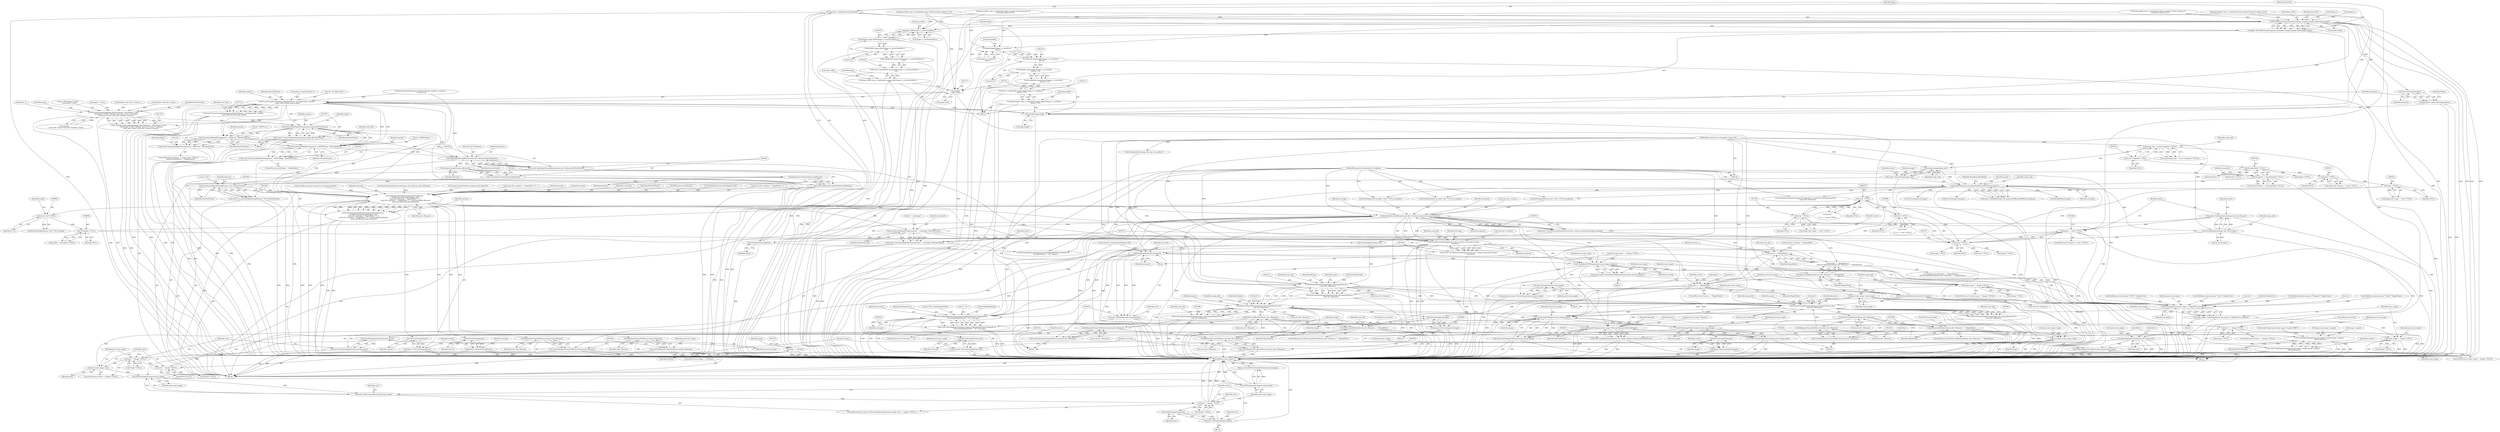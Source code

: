 digraph "0_ImageMagick_8598a497e2d1f556a34458cf54b40ba40674734c@pointer" {
"1001442" [label="(Call,geometry=GetPageGeometry(option))"];
"1001444" [label="(Call,GetPageGeometry(option))"];
"1001434" [label="(Call,option != (char *) NULL)"];
"1001428" [label="(Call,option=GetImageOption(image_info,\"eps:fit-page\"))"];
"1001430" [label="(Call,GetImageOption(image_info,\"eps:fit-page\"))"];
"1000206" [label="(Call,OpenBlob(image_info,image,ReadBinaryBlobMode,exception))"];
"1000202" [label="(Call,AcquireImage(image_info))"];
"1000162" [label="(Call,image_info != (const ImageInfo *) NULL)"];
"1000117" [label="(MethodParameterIn,const ImageInfo *image_info)"];
"1000164" [label="(Call,(const ImageInfo *) NULL)"];
"1000200" [label="(Call,image=AcquireImage(image_info))"];
"1000189" [label="(Call,exception != (ExceptionInfo *) NULL)"];
"1000118" [label="(MethodParameterIn,ExceptionInfo *exception)"];
"1000191" [label="(Call,(ExceptionInfo *) NULL)"];
"1001436" [label="(Call,(char *) NULL)"];
"1000523" [label="(Call,(char *) NULL)"];
"1000473" [label="(Call,(char *) NULL)"];
"1000678" [label="(Call,(char *) NULL)"];
"1000888" [label="(Call,(StringInfo *) NULL)"];
"1000881" [label="(Call,(const void *) NULL)"];
"1001188" [label="(Call,(char *) NULL)"];
"1000987" [label="(Call,(char *) NULL)"];
"1001448" [label="(Call,ParseMetaGeometry(geometry,&page.x,&page.y,&page.width,&page.height))"];
"1001446" [label="(Call,flags=ParseMetaGeometry(geometry,&page.x,&page.y,&page.width,&page.height))"];
"1001467" [label="(Call,flags == NoValue)"];
"1001498" [label="(Call,page.width*image->x_resolution/delta.x)"];
"1001496" [label="(Call,(double) (page.width*image->x_resolution/delta.x))"];
"1001495" [label="(Call,(double) (page.width*image->x_resolution/delta.x)\n      -0.5)"];
"1001494" [label="(Call,ceil((double) (page.width*image->x_resolution/delta.x)\n      -0.5))"];
"1001492" [label="(Call,(size_t) ceil((double) (page.width*image->x_resolution/delta.x)\n      -0.5))"];
"1001488" [label="(Call,page.width=(size_t) ceil((double) (page.width*image->x_resolution/delta.x)\n      -0.5))"];
"1001716" [label="(Call,(double)\n    page.width)"];
"1001712" [label="(Call,FormatLocaleString(options,MaxTextExtent,\"-g%.20gx%.20g \",(double)\n    page.width,(double) page.height))"];
"1001710" [label="(Call,(void) FormatLocaleString(options,MaxTextExtent,\"-g%.20gx%.20g \",(double)\n    page.width,(double) page.height))"];
"1001746" [label="(Call,FormatLocaleString(pages,MaxTextExtent,\"-dFirstPage=%.20g \"\n        \"-dLastPage=%.20g \",(double) read_info->scene+1,(double)\n        (read_info->scene+read_info->number_scenes)))"];
"1001744" [label="(Call,(void) FormatLocaleString(pages,MaxTextExtent,\"-dFirstPage=%.20g \"\n        \"-dLastPage=%.20g \",(double) read_info->scene+1,(double)\n        (read_info->scene+read_info->number_scenes)))"];
"1001768" [label="(Call,ConcatenateMagickString(options,pages,MaxTextExtent))"];
"1001766" [label="(Call,(void) ConcatenateMagickString(options,pages,MaxTextExtent))"];
"1001817" [label="(Call,ConcatenateMagickString(options,\"-dEPSCrop \",MaxTextExtent))"];
"1001815" [label="(Call,(void) ConcatenateMagickString(options,\"-dEPSCrop \",MaxTextExtent))"];
"1001827" [label="(Call,ConcatenateMagickString(options,\"-dEPSFitPage \",MaxTextExtent))"];
"1001825" [label="(Call,(void) ConcatenateMagickString(options,\"-dEPSFitPage \",MaxTextExtent))"];
"1001833" [label="(Call,CopyMagickString(filename,read_info->filename,MaxTextExtent))"];
"1001831" [label="(Call,(void) CopyMagickString(filename,read_info->filename,MaxTextExtent))"];
"1001841" [label="(Call,AcquireUniqueFilename(filename))"];
"1001839" [label="(Call,(void) AcquireUniqueFilename(filename))"];
"1001845" [label="(Call,RelinquishUniqueFileResource(filename))"];
"1001843" [label="(Call,(void) RelinquishUniqueFileResource(filename))"];
"1001849" [label="(Call,ConcatenateMagickString(filename,\"%d\",MaxTextExtent))"];
"1001847" [label="(Call,(void) ConcatenateMagickString(filename,\"%d\",MaxTextExtent))"];
"1001855" [label="(Call,FormatLocaleString(command,MaxTextExtent,\n    GetDelegateCommands(delegate_info),\n    read_info->antialias != MagickFalse ? 4 : 1,\n    read_info->antialias != MagickFalse ? 4 : 1,density,options,filename,\n    postscript_filename,input_filename))"];
"1001853" [label="(Call,(void) FormatLocaleString(command,MaxTextExtent,\n    GetDelegateCommands(delegate_info),\n    read_info->antialias != MagickFalse ? 4 : 1,\n    read_info->antialias != MagickFalse ? 4 : 1,density,options,filename,\n    postscript_filename,input_filename))"];
"1001883" [label="(Call,DestroyString(options))"];
"1001881" [label="(Call,options=DestroyString(options))"];
"1001887" [label="(Call,DestroyString(density))"];
"1001885" [label="(Call,density=DestroyString(density))"];
"1001895" [label="(Call,InvokePostscriptDelegate(read_info->verbose,command,message,exception))"];
"1001893" [label="(Call,status=InvokePostscriptDelegate(read_info->verbose,command,message,exception))"];
"1001914" [label="(Call,status == MagickFalse)"];
"1001913" [label="(Call,(status == MagickFalse) ||\n      (IsPostscriptRendered(read_info->filename) == MagickFalse))"];
"1001917" [label="(Call,IsPostscriptRendered(read_info->filename) == MagickFalse)"];
"1001953" [label="(Call,status == MagickFalse)"];
"1001976" [label="(Call,IsPostscriptRendered(read_info->filename) == MagickFalse)"];
"1002010" [label="(Call,IsPostscriptRendered(read_info->filename) == MagickFalse)"];
"1001926" [label="(Call,ConcatenateMagickString(command,\" -c showpage\",MaxTextExtent))"];
"1001924" [label="(Call,(void) ConcatenateMagickString(command,\" -c showpage\",MaxTextExtent))"];
"1001932" [label="(Call,InvokePostscriptDelegate(read_info->verbose,command,message,\n        exception))"];
"1001930" [label="(Call,status=InvokePostscriptDelegate(read_info->verbose,command,message,\n        exception))"];
"1002029" [label="(Call,ReadImage(read_info,exception))"];
"1002027" [label="(Call,next=ReadImage(read_info,exception))"];
"1002039" [label="(Call,next == (Image *) NULL)"];
"1002045" [label="(Call,AppendImageToList(&postscript_image,next))"];
"1002154" [label="(Call,PrependImageToList(&postscript_image,clone_image))"];
"1002057" [label="(Call,DestroyImageInfo(read_info))"];
"1002055" [label="(Call,read_info=DestroyImageInfo(read_info))"];
"1002073" [label="(Call,ThrowMagickException(exception,GetMagickModule(),DelegateError,\n          \"PostscriptDelegateFailed\",\"`%s'\",message))"];
"1002071" [label="(Call,(void) ThrowMagickException(exception,GetMagickModule(),DelegateError,\n          \"PostscriptDelegateFailed\",\"`%s'\",message))"];
"1002100" [label="(Call,ConsolidateCMYKImages(postscript_image,exception))"];
"1002098" [label="(Call,cmyk_image=ConsolidateCMYKImages(postscript_image,exception))"];
"1002104" [label="(Call,cmyk_image != (Image *) NULL)"];
"1002114" [label="(Call,postscript_image=cmyk_image)"];
"1002142" [label="(Call,CloneImage(postscript_image,1,1,MagickTrue,exception))"];
"1002140" [label="(Call,clone_image=CloneImage(postscript_image,1,1,MagickTrue,exception))"];
"1002149" [label="(Call,clone_image != (Image *) NULL)"];
"1002203" [label="(Call,CloneImageProfiles(postscript_image,image))"];
"1002201" [label="(Call,(void) CloneImageProfiles(postscript_image,image))"];
"1002208" [label="(Call,CloneImageProperties(postscript_image,image))"];
"1002206" [label="(Call,(void) CloneImageProperties(postscript_image,image))"];
"1002213" [label="(Call,SyncNextImageInList(postscript_image))"];
"1002211" [label="(Call,next=SyncNextImageInList(postscript_image))"];
"1002216" [label="(Call,next != (Image *) NULL)"];
"1002221" [label="(Call,postscript_image=next)"];
"1002239" [label="(Call,GetFirstImageInList(postscript_image))"];
"1002237" [label="(Call,next=GetFirstImageInList(postscript_image))"];
"1002241" [label="(Call,next != (Image *) NULL)"];
"1002255" [label="(Call,GetNextImageInList(next))"];
"1002253" [label="(Call,next=GetNextImageInList(next))"];
"1002258" [label="(Call,GetFirstImageInList(postscript_image))"];
"1002257" [label="(Return,return(GetFirstImageInList(postscript_image));)"];
"1002224" [label="(Call,next != (Image *) NULL)"];
"1002231" [label="(Call,DestroyImageList(image))"];
"1002229" [label="(Call,image=DestroyImageList(image))"];
"1002112" [label="(Call,DestroyImageList(postscript_image))"];
"1002110" [label="(Call,postscript_image=DestroyImageList(postscript_image))"];
"1002162" [label="(Call,CopyMagickString(postscript_image->filename,filename,MaxTextExtent))"];
"1002160" [label="(Call,(void) CopyMagickString(postscript_image->filename,filename,MaxTextExtent))"];
"1002170" [label="(Call,CopyMagickString(postscript_image->magick,image->magick,\n      MaxTextExtent))"];
"1002168" [label="(Call,(void) CopyMagickString(postscript_image->magick,image->magick,\n      MaxTextExtent))"];
"1001904" [label="(Call,InterpretImageFilename(image_info,image,filename,1,\n    read_info->filename))"];
"1001902" [label="(Call,(void) InterpretImageFilename(image_info,image,filename,1,\n    read_info->filename))"];
"1001918" [label="(Call,IsPostscriptRendered(read_info->filename))"];
"1001965" [label="(Call,InterpretImageFilename(image_info,image,filename,(int) i,\n        read_info->filename))"];
"1001963" [label="(Call,(void) InterpretImageFilename(image_info,image,filename,(int) i,\n        read_info->filename))"];
"1001977" [label="(Call,IsPostscriptRendered(read_info->filename))"];
"1001985" [label="(Call,RelinquishUniqueFileResource(read_info->filename))"];
"1001983" [label="(Call,(void) RelinquishUniqueFileResource(read_info->filename))"];
"1002051" [label="(Call,RelinquishUniqueFileResource(read_info->filename))"];
"1002049" [label="(Call,(void) RelinquishUniqueFileResource(read_info->filename))"];
"1002082" [label="(Call,DestroyImageList(image))"];
"1002080" [label="(Call,image=DestroyImageList(image))"];
"1001999" [label="(Call,InterpretImageFilename(image_info,image,filename,(int) i,\n        read_info->filename))"];
"1001997" [label="(Call,(void) InterpretImageFilename(image_info,image,filename,(int) i,\n        read_info->filename))"];
"1002011" [label="(Call,IsPostscriptRendered(read_info->filename))"];
"1002034" [label="(Call,RelinquishUniqueFileResource(read_info->filename))"];
"1002032" [label="(Call,(void) RelinquishUniqueFileResource(read_info->filename))"];
"1001941" [label="(Call,RelinquishUniqueFileResource(postscript_filename))"];
"1001939" [label="(Call,(void) RelinquishUniqueFileResource(postscript_filename))"];
"1001945" [label="(Call,RelinquishUniqueFileResource(input_filename))"];
"1001943" [label="(Call,(void) RelinquishUniqueFileResource(input_filename))"];
"1002196" [label="(Call,postscript_image->page=page)"];
"1001520" [label="(Call,page.height*image->y_resolution/\n      delta.y)"];
"1001518" [label="(Call,(double) (page.height*image->y_resolution/\n      delta.y))"];
"1001517" [label="(Call,(double) (page.height*image->y_resolution/\n      delta.y) -0.5)"];
"1001516" [label="(Call,ceil((double) (page.height*image->y_resolution/\n      delta.y) -0.5))"];
"1001514" [label="(Call,(size_t) ceil((double) (page.height*image->y_resolution/\n      delta.y) -0.5))"];
"1001510" [label="(Call,page.height=(size_t) ceil((double) (page.height*image->y_resolution/\n      delta.y) -0.5))"];
"1001721" [label="(Call,(double) page.height)"];
"1001534" [label="(Call,DestroyString(geometry))"];
"1001532" [label="(Call,geometry=DestroyString(geometry))"];
"1002196" [label="(Call,postscript_image->page=page)"];
"1002114" [label="(Call,postscript_image=cmyk_image)"];
"1000744" [label="(Call,GlobExpression(command,\"*EPSF-*\",MagickTrue))"];
"1002074" [label="(Identifier,exception)"];
"1002103" [label="(ControlStructure,if (cmyk_image != (Image *) NULL))"];
"1002098" [label="(Call,cmyk_image=ConsolidateCMYKImages(postscript_image,exception))"];
"1001710" [label="(Call,(void) FormatLocaleString(options,MaxTextExtent,\"-g%.20gx%.20g \",(double)\n    page.width,(double) page.height))"];
"1002112" [label="(Call,DestroyImageList(postscript_image))"];
"1000989" [label="(Identifier,NULL)"];
"1002076" [label="(Identifier,DelegateError)"];
"1002159" [label="(Block,)"];
"1001450" [label="(Call,&page.x)"];
"1001434" [label="(Call,option != (char *) NULL)"];
"1001997" [label="(Call,(void) InterpretImageFilename(image_info,image,filename,(int) i,\n        read_info->filename))"];
"1001750" [label="(Call,(double) read_info->scene+1)"];
"1002061" [label="(Identifier,postscript_image)"];
"1001531" [label="(Literal,0.5)"];
"1001804" [label="(ControlStructure,if ((option == (const char *) NULL) ||\n          (IsStringTrue(option) != MagickFalse)))"];
"1001966" [label="(Identifier,image_info)"];
"1001908" [label="(Literal,1)"];
"1002001" [label="(Identifier,image)"];
"1002019" [label="(Identifier,read_info)"];
"1000208" [label="(Identifier,image)"];
"1002171" [label="(Call,postscript_image->magick)"];
"1001929" [label="(Identifier,MaxTextExtent)"];
"1000190" [label="(Identifier,exception)"];
"1002015" [label="(Identifier,MagickFalse)"];
"1002029" [label="(Call,ReadImage(read_info,exception))"];
"1001665" [label="(Call,GetDelegateInfo(\"ps:alpha\",(char *) NULL,exception))"];
"1001918" [label="(Call,IsPostscriptRendered(read_info->filename))"];
"1001849" [label="(Call,ConcatenateMagickString(filename,\"%d\",MaxTextExtent))"];
"1002242" [label="(Identifier,next)"];
"1002083" [label="(Identifier,image)"];
"1000570" [label="(Call,page.height=(size_t) ceil((double) (page.height*resolution.y/delta.y)-0.5))"];
"1002046" [label="(Call,&postscript_image)"];
"1002166" [label="(Identifier,filename)"];
"1002049" [label="(Call,(void) RelinquishUniqueFileResource(read_info->filename))"];
"1002102" [label="(Identifier,exception)"];
"1001967" [label="(Identifier,image)"];
"1001715" [label="(Literal,\"-g%.20gx%.20g \")"];
"1001946" [label="(Identifier,input_filename)"];
"1002211" [label="(Call,next=SyncNextImageInList(postscript_image))"];
"1001601" [label="(Call,(char *) NULL)"];
"1001533" [label="(Identifier,geometry)"];
"1001190" [label="(Identifier,NULL)"];
"1002259" [label="(Identifier,postscript_image)"];
"1000245" [label="(Call,DestroyImageList(image))"];
"1001485" [label="(Call,(Image *) NULL)"];
"1001904" [label="(Call,InterpretImageFilename(image_info,image,filename,1,\n    read_info->filename))"];
"1002143" [label="(Identifier,postscript_image)"];
"1000883" [label="(Identifier,NULL)"];
"1001881" [label="(Call,options=DestroyString(options))"];
"1002034" [label="(Call,RelinquishUniqueFileResource(read_info->filename))"];
"1001839" [label="(Call,(void) AcquireUniqueFilename(filename))"];
"1002170" [label="(Call,CopyMagickString(postscript_image->magick,image->magick,\n      MaxTextExtent))"];
"1002140" [label="(Call,clone_image=CloneImage(postscript_image,1,1,MagickTrue,exception))"];
"1002163" [label="(Call,postscript_image->filename)"];
"1001979" [label="(Identifier,read_info)"];
"1001727" [label="(Identifier,read_info)"];
"1001969" [label="(Call,(int) i)"];
"1002238" [label="(Identifier,next)"];
"1002157" [label="(Identifier,clone_image)"];
"1000203" [label="(Identifier,image_info)"];
"1002200" [label="(Identifier,page)"];
"1000205" [label="(Identifier,status)"];
"1001462" [label="(Call,&page.height)"];
"1001877" [label="(Identifier,options)"];
"1000888" [label="(Call,(StringInfo *) NULL)"];
"1002255" [label="(Call,GetNextImageInList(next))"];
"1001913" [label="(Call,(status == MagickFalse) ||\n      (IsPostscriptRendered(read_info->filename) == MagickFalse))"];
"1002000" [label="(Identifier,image_info)"];
"1001953" [label="(Call,status == MagickFalse)"];
"1001537" [label="(Identifier,fitPage)"];
"1001938" [label="(Identifier,exception)"];
"1002231" [label="(Call,DestroyImageList(image))"];
"1001995" [label="(Identifier,i)"];
"1001448" [label="(Call,ParseMetaGeometry(geometry,&page.x,&page.y,&page.width,&page.height))"];
"1001905" [label="(Identifier,image_info)"];
"1001907" [label="(Identifier,filename)"];
"1002106" [label="(Call,(Image *) NULL)"];
"1001769" [label="(Identifier,options)"];
"1001986" [label="(Call,read_info->filename)"];
"1001996" [label="(Block,)"];
"1002156" [label="(Identifier,postscript_image)"];
"1001952" [label="(ControlStructure,if (status == MagickFalse))"];
"1002148" [label="(ControlStructure,if (clone_image != (Image *) NULL))"];
"1001981" [label="(Identifier,MagickFalse)"];
"1002229" [label="(Call,image=DestroyImageList(image))"];
"1000163" [label="(Identifier,image_info)"];
"1002045" [label="(Call,AppendImageToList(&postscript_image,next))"];
"1002212" [label="(Identifier,next)"];
"1001728" [label="(Call,CloneImageInfo(image_info))"];
"1002236" [label="(ControlStructure,for (next=GetFirstImageInList(postscript_image); next != (Image *) NULL; ))"];
"1001968" [label="(Identifier,filename)"];
"1002232" [label="(Identifier,image)"];
"1001906" [label="(Identifier,image)"];
"1001880" [label="(Identifier,input_filename)"];
"1001828" [label="(Identifier,options)"];
"1002204" [label="(Identifier,postscript_image)"];
"1001894" [label="(Identifier,status)"];
"1001516" [label="(Call,ceil((double) (page.height*image->y_resolution/\n      delta.y) -0.5))"];
"1002205" [label="(Identifier,image)"];
"1002080" [label="(Call,image=DestroyImageList(image))"];
"1002206" [label="(Call,(void) CloneImageProperties(postscript_image,image))"];
"1001514" [label="(Call,(size_t) ceil((double) (page.height*image->y_resolution/\n      delta.y) -0.5))"];
"1001746" [label="(Call,FormatLocaleString(pages,MaxTextExtent,\"-dFirstPage=%.20g \"\n        \"-dLastPage=%.20g \",(double) read_info->scene+1,(double)\n        (read_info->scene+read_info->number_scenes)))"];
"1002016" [label="(ControlStructure,break;)"];
"1001841" [label="(Call,AcquireUniqueFilename(filename))"];
"1002224" [label="(Call,next != (Image *) NULL)"];
"1001856" [label="(Identifier,command)"];
"1000207" [label="(Identifier,image_info)"];
"1001845" [label="(Call,RelinquishUniqueFileResource(filename))"];
"1002057" [label="(Call,DestroyImageInfo(read_info))"];
"1002221" [label="(Call,postscript_image=next)"];
"1001842" [label="(Identifier,filename)"];
"1001757" [label="(Call,(double)\n        (read_info->scene+read_info->number_scenes))"];
"1001446" [label="(Call,flags=ParseMetaGeometry(geometry,&page.x,&page.y,&page.width,&page.height))"];
"1001744" [label="(Call,(void) FormatLocaleString(pages,MaxTextExtent,\"-dFirstPage=%.20g \"\n        \"-dLastPage=%.20g \",(double) read_info->scene+1,(double)\n        (read_info->scene+read_info->number_scenes)))"];
"1001888" [label="(Identifier,density)"];
"1001857" [label="(Identifier,MaxTextExtent)"];
"1001914" [label="(Call,status == MagickFalse)"];
"1001963" [label="(Call,(void) InterpretImageFilename(image_info,image,filename,(int) i,\n        read_info->filename))"];
"1001999" [label="(Call,InterpretImageFilename(image_info,image,filename,(int) i,\n        read_info->filename))"];
"1002101" [label="(Identifier,postscript_image)"];
"1002055" [label="(Call,read_info=DestroyImageInfo(read_info))"];
"1002105" [label="(Identifier,cmyk_image)"];
"1002071" [label="(Call,(void) ThrowMagickException(exception,GetMagickModule(),DelegateError,\n          \"PostscriptDelegateFailed\",\"`%s'\",message))"];
"1002040" [label="(Identifier,next)"];
"1002139" [label="(Block,)"];
"1002240" [label="(Identifier,postscript_image)"];
"1002077" [label="(Literal,\"PostscriptDelegateFailed\")"];
"1000519" [label="(Call,image_info->page != (char *) NULL)"];
"1001447" [label="(Identifier,flags)"];
"1000209" [label="(Identifier,ReadBinaryBlobMode)"];
"1001923" [label="(Block,)"];
"1001489" [label="(Call,page.width)"];
"1001801" [label="(Call,GetImageOption(image_info,\"eps:use-cropbox\"))"];
"1000525" [label="(Identifier,NULL)"];
"1001942" [label="(Identifier,postscript_filename)"];
"1001768" [label="(Call,ConcatenateMagickString(options,pages,MaxTextExtent))"];
"1002223" [label="(Identifier,next)"];
"1001928" [label="(Literal,\" -c showpage\")"];
"1002142" [label="(Call,CloneImage(postscript_image,1,1,MagickTrue,exception))"];
"1000218" [label="(Call,DestroyImageList(image))"];
"1000162" [label="(Call,image_info != (const ImageInfo *) NULL)"];
"1001885" [label="(Call,density=DestroyString(density))"];
"1002012" [label="(Call,read_info->filename)"];
"1002110" [label="(Call,postscript_image=DestroyImageList(postscript_image))"];
"1001751" [label="(Call,(double) read_info->scene)"];
"1002113" [label="(Identifier,postscript_image)"];
"1001748" [label="(Identifier,MaxTextExtent)"];
"1002116" [label="(Identifier,cmyk_image)"];
"1001442" [label="(Call,geometry=GetPageGeometry(option))"];
"1000204" [label="(Call,status=OpenBlob(image_info,image,ReadBinaryBlobMode,exception))"];
"1002011" [label="(Call,IsPostscriptRendered(read_info->filename))"];
"1002138" [label="(Identifier,i)"];
"1002158" [label="(ControlStructure,do)"];
"1001955" [label="(Identifier,MagickFalse)"];
"1002038" [label="(ControlStructure,if (next == (Image *) NULL))"];
"1002222" [label="(Identifier,postscript_image)"];
"1002052" [label="(Call,read_info->filename)"];
"1002115" [label="(Identifier,postscript_image)"];
"1001855" [label="(Call,FormatLocaleString(command,MaxTextExtent,\n    GetDelegateCommands(delegate_info),\n    read_info->antialias != MagickFalse ? 4 : 1,\n    read_info->antialias != MagickFalse ? 4 : 1,density,options,filename,\n    postscript_filename,input_filename))"];
"1001435" [label="(Identifier,option)"];
"1000674" [label="(Call,strchr(\"\n\r%\",c) == (char *) NULL)"];
"1002147" [label="(Identifier,exception)"];
"1000890" [label="(Identifier,NULL)"];
"1001939" [label="(Call,(void) RelinquishUniqueFileResource(postscript_filename))"];
"1001992" [label="(Identifier,i)"];
"1002030" [label="(Identifier,read_info)"];
"1001835" [label="(Call,read_info->filename)"];
"1002174" [label="(Call,image->magick)"];
"1001045" [label="(Call,GlobExpression(command,\"*Cyan*\",MagickTrue))"];
"1001838" [label="(Identifier,MaxTextExtent)"];
"1001721" [label="(Call,(double) page.height)"];
"1002239" [label="(Call,GetFirstImageInList(postscript_image))"];
"1002249" [label="(Identifier,next)"];
"1001879" [label="(Identifier,postscript_filename)"];
"1001982" [label="(ControlStructure,break;)"];
"1002237" [label="(Call,next=GetFirstImageInList(postscript_image))"];
"1001432" [label="(Literal,\"eps:fit-page\")"];
"1000248" [label="(Call,(Image *) NULL)"];
"1002201" [label="(Call,(void) CloneImageProfiles(postscript_image,image))"];
"1001916" [label="(Identifier,MagickFalse)"];
"1001490" [label="(Identifier,page)"];
"1000189" [label="(Call,exception != (ExceptionInfo *) NULL)"];
"1002111" [label="(Identifier,postscript_image)"];
"1001496" [label="(Call,(double) (page.width*image->x_resolution/delta.x))"];
"1001943" [label="(Call,(void) RelinquishUniqueFileResource(input_filename))"];
"1002109" [label="(Block,)"];
"1001920" [label="(Identifier,read_info)"];
"1001825" [label="(Call,(void) ConcatenateMagickString(options,\"-dEPSFitPage \",MaxTextExtent))"];
"1001433" [label="(ControlStructure,if (option != (char *) NULL))"];
"1001774" [label="(Identifier,read_info)"];
"1002168" [label="(Call,(void) CopyMagickString(postscript_image->magick,image->magick,\n      MaxTextExtent))"];
"1001726" [label="(Call,read_info=CloneImageInfo(image_info))"];
"1001438" [label="(Identifier,NULL)"];
"1001469" [label="(Identifier,NoValue)"];
"1001858" [label="(Call,GetDelegateCommands(delegate_info))"];
"1001924" [label="(Call,(void) ConcatenateMagickString(command,\" -c showpage\",MaxTextExtent))"];
"1001891" [label="(Identifier,message)"];
"1002028" [label="(Identifier,next)"];
"1001712" [label="(Call,FormatLocaleString(options,MaxTextExtent,\"-g%.20gx%.20g \",(double)\n    page.width,(double) page.height))"];
"1002090" [label="(Call,LocaleCompare(postscript_image->magick,\"BMP\"))"];
"1002145" [label="(Literal,1)"];
"1001723" [label="(Call,page.height)"];
"1002104" [label="(Call,cmyk_image != (Image *) NULL)"];
"1001912" [label="(ControlStructure,if ((status == MagickFalse) ||\n      (IsPostscriptRendered(read_info->filename) == MagickFalse)))"];
"1000881" [label="(Call,(const void *) NULL)"];
"1002081" [label="(Identifier,image)"];
"1002010" [label="(Call,IsPostscriptRendered(read_info->filename) == MagickFalse)"];
"1001524" [label="(Call,image->y_resolution/\n      delta.y)"];
"1001467" [label="(Call,flags == NoValue)"];
"1002151" [label="(Call,(Image *) NULL)"];
"1002006" [label="(Call,read_info->filename)"];
"1001532" [label="(Call,geometry=DestroyString(geometry))"];
"1001742" [label="(Block,)"];
"1001499" [label="(Call,page.width)"];
"1000166" [label="(Identifier,NULL)"];
"1002051" [label="(Call,RelinquishUniqueFileResource(read_info->filename))"];
"1001399" [label="(Call,page.height=(size_t) ceil((double) ((hires_bounds.y2-hires_bounds.y1)*\n        resolution.y/delta.y)-0.5))"];
"1002226" [label="(Call,(Image *) NULL)"];
"1002100" [label="(Call,ConsolidateCMYKImages(postscript_image,exception))"];
"1002002" [label="(Identifier,filename)"];
"1000475" [label="(Identifier,NULL)"];
"1001578" [label="(Call,(Image *) NULL)"];
"1001869" [label="(Call,read_info->antialias != MagickFalse)"];
"1002060" [label="(Call,postscript_image == (Image *) NULL)"];
"1001936" [label="(Identifier,command)"];
"1000188" [label="(Call,assert(exception != (ExceptionInfo *) NULL))"];
"1001902" [label="(Call,(void) InterpretImageFilename(image_info,image,filename,1,\n    read_info->filename))"];
"1001444" [label="(Call,GetPageGeometry(option))"];
"1001509" [label="(Literal,0.5)"];
"1001977" [label="(Call,IsPostscriptRendered(read_info->filename))"];
"1002150" [label="(Identifier,clone_image)"];
"1001887" [label="(Call,DestroyString(density))"];
"1000749" [label="(Call,pages=1)"];
"1001188" [label="(Call,(char *) NULL)"];
"1001771" [label="(Identifier,MaxTextExtent)"];
"1001930" [label="(Call,status=InvokePostscriptDelegate(read_info->verbose,command,message,\n        exception))"];
"1002225" [label="(Identifier,next)"];
"1001850" [label="(Identifier,filename)"];
"1000221" [label="(Call,(Image *) NULL)"];
"1001868" [label="(Call,read_info->antialias != MagickFalse ? 4 : 1)"];
"1001541" [label="(Call,CloseBlob(image))"];
"1002214" [label="(Identifier,postscript_image)"];
"1001819" [label="(Literal,\"-dEPSCrop \")"];
"1002078" [label="(Literal,\"`%s'\")"];
"1000193" [label="(Identifier,NULL)"];
"1002035" [label="(Call,read_info->filename)"];
"1001815" [label="(Call,(void) ConcatenateMagickString(options,\"-dEPSCrop \",MaxTextExtent))"];
"1001511" [label="(Call,page.height)"];
"1002155" [label="(Call,&postscript_image)"];
"1002003" [label="(Call,(int) i)"];
"1001941" [label="(Call,RelinquishUniqueFileResource(postscript_filename))"];
"1001428" [label="(Call,option=GetImageOption(image_info,\"eps:fit-page\"))"];
"1000118" [label="(MethodParameterIn,ExceptionInfo *exception)"];
"1001589" [label="(Call,write(file,command,(unsigned int) strlen(command)))"];
"1001937" [label="(Identifier,message)"];
"1002254" [label="(Identifier,next)"];
"1001853" [label="(Call,(void) FormatLocaleString(command,MaxTextExtent,\n    GetDelegateCommands(delegate_info),\n    read_info->antialias != MagickFalse ? 4 : 1,\n    read_info->antialias != MagickFalse ? 4 : 1,density,options,filename,\n    postscript_filename,input_filename))"];
"1001883" [label="(Call,DestroyString(options))"];
"1001983" [label="(Call,(void) RelinquishUniqueFileResource(read_info->filename))"];
"1001901" [label="(Identifier,exception)"];
"1001899" [label="(Identifier,command)"];
"1000987" [label="(Call,(char *) NULL)"];
"1001520" [label="(Call,page.height*image->y_resolution/\n      delta.y)"];
"1000886" [label="(Call,profile != (StringInfo *) NULL)"];
"1000161" [label="(Call,assert(image_info != (const ImageInfo *) NULL))"];
"1000655" [label="(Call,ReadBlobByte(image))"];
"1000678" [label="(Call,(char *) NULL)"];
"1000164" [label="(Call,(const ImageInfo *) NULL)"];
"1002162" [label="(Call,CopyMagickString(postscript_image->filename,filename,MaxTextExtent))"];
"1001817" [label="(Call,ConcatenateMagickString(options,\"-dEPSCrop \",MaxTextExtent))"];
"1002258" [label="(Call,GetFirstImageInList(postscript_image))"];
"1002031" [label="(Identifier,exception)"];
"1002177" [label="(Identifier,MaxTextExtent)"];
"1002257" [label="(Return,return(GetFirstImageInList(postscript_image));)"];
"1000236" [label="(Call,ThrowFileException(exception,FileOpenError,\"UnableToCreateTemporaryFile\",\n        image_info->filename))"];
"1001972" [label="(Call,read_info->filename)"];
"1002009" [label="(ControlStructure,if (IsPostscriptRendered(read_info->filename) == MagickFalse))"];
"1000202" [label="(Call,AcquireImage(image_info))"];
"1001851" [label="(Literal,\"%d\")"];
"1002241" [label="(Call,next != (Image *) NULL)"];
"1002065" [label="(Block,)"];
"1000210" [label="(Identifier,exception)"];
"1001535" [label="(Identifier,geometry)"];
"1002218" [label="(Call,(Image *) NULL)"];
"1001534" [label="(Call,DestroyString(geometry))"];
"1002146" [label="(Identifier,MagickTrue)"];
"1002215" [label="(ControlStructure,if (next != (Image *) NULL))"];
"1002039" [label="(Call,next == (Image *) NULL)"];
"1000201" [label="(Identifier,image)"];
"1002058" [label="(Identifier,read_info)"];
"1002073" [label="(Call,ThrowMagickException(exception,GetMagickModule(),DelegateError,\n          \"PostscriptDelegateFailed\",\"`%s'\",message))"];
"1002256" [label="(Identifier,next)"];
"1002032" [label="(Call,(void) RelinquishUniqueFileResource(read_info->filename))"];
"1001878" [label="(Identifier,filename)"];
"1001713" [label="(Identifier,options)"];
"1001821" [label="(ControlStructure,if (fitPage != MagickFalse))"];
"1001510" [label="(Call,page.height=(size_t) ceil((double) (page.height*image->y_resolution/\n      delta.y) -0.5))"];
"1001714" [label="(Identifier,MaxTextExtent)"];
"1001847" [label="(Call,(void) ConcatenateMagickString(filename,\"%d\",MaxTextExtent))"];
"1001492" [label="(Call,(size_t) ceil((double) (page.width*image->x_resolution/delta.x)\n      -0.5))"];
"1001882" [label="(Identifier,options)"];
"1002210" [label="(Identifier,image)"];
"1001978" [label="(Call,read_info->filename)"];
"1001926" [label="(Call,ConcatenateMagickString(command,\" -c showpage\",MaxTextExtent))"];
"1001927" [label="(Identifier,command)"];
"1002044" [label="(ControlStructure,break;)"];
"1001747" [label="(Identifier,pages)"];
"1002154" [label="(Call,PrependImageToList(&postscript_image,clone_image))"];
"1002203" [label="(Call,CloneImageProfiles(postscript_image,image))"];
"1001843" [label="(Call,(void) RelinquishUniqueFileResource(filename))"];
"1000548" [label="(Call,page.width=(size_t) ceil((double) (page.width*resolution.x/delta.x)-0.5))"];
"1000226" [label="(Call,AcquireUniqueSymbolicLink(image_info->filename,input_filename))"];
"1001931" [label="(Identifier,status)"];
"1002056" [label="(Identifier,read_info)"];
"1002253" [label="(Call,next=GetNextImageInList(next))"];
"1001518" [label="(Call,(double) (page.height*image->y_resolution/\n      delta.y))"];
"1001749" [label="(Literal,\"-dFirstPage=%.20g \"\n        \"-dLastPage=%.20g \")"];
"1001439" [label="(Block,)"];
"1002120" [label="(Identifier,image_info)"];
"1002260" [label="(MethodReturn,static Image *)"];
"1001430" [label="(Call,GetImageOption(image_info,\"eps:fit-page\"))"];
"1001495" [label="(Call,(double) (page.width*image->x_resolution/delta.x)\n      -0.5)"];
"1001555" [label="(Call,AcquireUniqueFileResource(postscript_filename))"];
"1002197" [label="(Call,postscript_image->page)"];
"1001932" [label="(Call,InvokePostscriptDelegate(read_info->verbose,command,message,\n        exception))"];
"1001933" [label="(Call,read_info->verbose)"];
"1002027" [label="(Call,next=ReadImage(read_info,exception))"];
"1002099" [label="(Identifier,cmyk_image)"];
"1002234" [label="(Identifier,scene)"];
"1001445" [label="(Identifier,option)"];
"1001052" [label="(Call,GlobExpression(command,\"*Magenta*\",MagickTrue))"];
"1001429" [label="(Identifier,option)"];
"1001829" [label="(Literal,\"-dEPSFitPage \")"];
"1001830" [label="(Identifier,MaxTextExtent)"];
"1002047" [label="(Identifier,postscript_image)"];
"1002141" [label="(Identifier,clone_image)"];
"1001852" [label="(Identifier,MaxTextExtent)"];
"1001521" [label="(Call,page.height)"];
"1001961" [label="(Identifier,i)"];
"1002079" [label="(Identifier,message)"];
"1001860" [label="(Call,read_info->antialias != MagickFalse ? 4 : 1)"];
"1001473" [label="(Call,ThrowMagickException(exception,GetMagickModule(),OptionError,\n          \"InvalidGeometry\",\"`%s'\",option))"];
"1000680" [label="(Identifier,NULL)"];
"1001846" [label="(Identifier,filename)"];
"1002216" [label="(Call,next != (Image *) NULL)"];
"1000469" [label="(Call,image_info->density != (char *) NULL)"];
"1001915" [label="(Identifier,status)"];
"1001656" [label="(Call,GetDelegateInfo(\"ps:cmyk\",(char *) NULL,exception))"];
"1001958" [label="(Identifier,i)"];
"1002180" [label="(Identifier,columns)"];
"1001965" [label="(Call,InterpretImageFilename(image_info,image,filename,(int) i,\n        read_info->filename))"];
"1001823" [label="(Identifier,fitPage)"];
"1001985" [label="(Call,RelinquishUniqueFileResource(read_info->filename))"];
"1001494" [label="(Call,ceil((double) (page.width*image->x_resolution/delta.x)\n      -0.5))"];
"1001770" [label="(Identifier,pages)"];
"1001962" [label="(Block,)"];
"1002096" [label="(Block,)"];
"1002082" [label="(Call,DestroyImageList(image))"];
"1001831" [label="(Call,(void) CopyMagickString(filename,read_info->filename,MaxTextExtent))"];
"1002066" [label="(ControlStructure,if (*message != '\0'))"];
"1001820" [label="(Identifier,MaxTextExtent)"];
"1000523" [label="(Call,(char *) NULL)"];
"1001373" [label="(Call,page.width=(size_t) ceil((double) ((hires_bounds.x2-hires_bounds.x1)*\n        resolution.x/delta.x)-0.5))"];
"1001893" [label="(Call,status=InvokePostscriptDelegate(read_info->verbose,command,message,exception))"];
"1001919" [label="(Call,read_info->filename)"];
"1000983" [label="(Call,strchr(\"\n\r%\",c) == (char *) NULL)"];
"1002246" [label="(Block,)"];
"1002230" [label="(Identifier,image)"];
"1000191" [label="(Call,(ExceptionInfo *) NULL)"];
"1000884" [label="(Identifier,length)"];
"1002160" [label="(Call,(void) CopyMagickString(postscript_image->filename,filename,MaxTextExtent))"];
"1001498" [label="(Call,page.width*image->x_resolution/delta.x)"];
"1002013" [label="(Identifier,read_info)"];
"1000473" [label="(Call,(char *) NULL)"];
"1000646" [label="(Call,pages=(~0UL))"];
"1002075" [label="(Call,GetMagickModule())"];
"1001884" [label="(Identifier,options)"];
"1001766" [label="(Call,(void) ConcatenateMagickString(options,pages,MaxTextExtent))"];
"1001517" [label="(Call,(double) (page.height*image->y_resolution/\n      delta.y) -0.5)"];
"1001700" [label="(Call,FormatLocaleString(density,MaxTextExtent,\"%gx%g\",resolution.x,\n    resolution.y))"];
"1001948" [label="(Identifier,postscript_image)"];
"1001975" [label="(ControlStructure,if (IsPostscriptRendered(read_info->filename) == MagickFalse))"];
"1001945" [label="(Call,RelinquishUniqueFileResource(input_filename))"];
"1001976" [label="(Call,IsPostscriptRendered(read_info->filename) == MagickFalse)"];
"1001466" [label="(ControlStructure,if (flags == NoValue))"];
"1001834" [label="(Identifier,filename)"];
"1002217" [label="(Identifier,next)"];
"1001643" [label="(Call,GetDelegateInfo(\"ps:mono\",(char *) NULL,exception))"];
"1001895" [label="(Call,InvokePostscriptDelegate(read_info->verbose,command,message,exception))"];
"1001716" [label="(Call,(double)\n    page.width)"];
"1000117" [label="(MethodParameterIn,const ImageInfo *image_info)"];
"1001443" [label="(Identifier,geometry)"];
"1000880" [label="(Call,BlobToStringInfo((const void *) NULL,length))"];
"1002144" [label="(Literal,1)"];
"1002149" [label="(Call,clone_image != (Image *) NULL)"];
"1001436" [label="(Call,(char *) NULL)"];
"1001896" [label="(Call,read_info->verbose)"];
"1002209" [label="(Identifier,postscript_image)"];
"1001468" [label="(Identifier,flags)"];
"1001833" [label="(Call,CopyMagickString(filename,read_info->filename,MaxTextExtent))"];
"1001488" [label="(Call,page.width=(size_t) ceil((double) (page.width*image->x_resolution/delta.x)\n      -0.5))"];
"1002243" [label="(Call,(Image *) NULL)"];
"1000119" [label="(Block,)"];
"1001917" [label="(Call,IsPostscriptRendered(read_info->filename) == MagickFalse)"];
"1001502" [label="(Call,image->x_resolution/delta.x)"];
"1001458" [label="(Call,&page.width)"];
"1001876" [label="(Identifier,density)"];
"1001900" [label="(Identifier,message)"];
"1000206" [label="(Call,OpenBlob(image_info,image,ReadBinaryBlobMode,exception))"];
"1001431" [label="(Identifier,image_info)"];
"1001818" [label="(Identifier,options)"];
"1001954" [label="(Identifier,status)"];
"1002167" [label="(Identifier,MaxTextExtent)"];
"1001909" [label="(Call,read_info->filename)"];
"1001058" [label="(Call,GlobExpression(command,\"*Yellow*\",MagickTrue))"];
"1001827" [label="(Call,ConcatenateMagickString(options,\"-dEPSFitPage \",MaxTextExtent))"];
"1002048" [label="(Identifier,next)"];
"1001694" [label="(Call,options=AcquireString(\"\"))"];
"1002208" [label="(Call,CloneImageProperties(postscript_image,image))"];
"1001718" [label="(Call,page.width)"];
"1000200" [label="(Call,image=AcquireImage(image_info))"];
"1001922" [label="(Identifier,MagickFalse)"];
"1001886" [label="(Identifier,density)"];
"1002041" [label="(Call,(Image *) NULL)"];
"1001449" [label="(Identifier,geometry)"];
"1001512" [label="(Identifier,page)"];
"1001184" [label="(Call,image_info->page != (char *) NULL)"];
"1002213" [label="(Call,SyncNextImageInList(postscript_image))"];
"1001454" [label="(Call,&page.y)"];
"1001442" -> "1001439"  [label="AST: "];
"1001442" -> "1001444"  [label="CFG: "];
"1001443" -> "1001442"  [label="AST: "];
"1001444" -> "1001442"  [label="AST: "];
"1001447" -> "1001442"  [label="CFG: "];
"1001442" -> "1002260"  [label="DDG: "];
"1001444" -> "1001442"  [label="DDG: "];
"1001442" -> "1001448"  [label="DDG: "];
"1001444" -> "1001445"  [label="CFG: "];
"1001445" -> "1001444"  [label="AST: "];
"1001444" -> "1002260"  [label="DDG: "];
"1001434" -> "1001444"  [label="DDG: "];
"1001444" -> "1001473"  [label="DDG: "];
"1001434" -> "1001433"  [label="AST: "];
"1001434" -> "1001436"  [label="CFG: "];
"1001435" -> "1001434"  [label="AST: "];
"1001436" -> "1001434"  [label="AST: "];
"1001443" -> "1001434"  [label="CFG: "];
"1001540" -> "1001434"  [label="CFG: "];
"1001434" -> "1002260"  [label="DDG: "];
"1001434" -> "1002260"  [label="DDG: "];
"1001434" -> "1002260"  [label="DDG: "];
"1001428" -> "1001434"  [label="DDG: "];
"1001436" -> "1001434"  [label="DDG: "];
"1001428" -> "1000119"  [label="AST: "];
"1001428" -> "1001430"  [label="CFG: "];
"1001429" -> "1001428"  [label="AST: "];
"1001430" -> "1001428"  [label="AST: "];
"1001435" -> "1001428"  [label="CFG: "];
"1001428" -> "1002260"  [label="DDG: "];
"1001430" -> "1001428"  [label="DDG: "];
"1001430" -> "1001428"  [label="DDG: "];
"1001430" -> "1001432"  [label="CFG: "];
"1001431" -> "1001430"  [label="AST: "];
"1001432" -> "1001430"  [label="AST: "];
"1001430" -> "1002260"  [label="DDG: "];
"1000206" -> "1001430"  [label="DDG: "];
"1000117" -> "1001430"  [label="DDG: "];
"1001430" -> "1001728"  [label="DDG: "];
"1000206" -> "1000204"  [label="AST: "];
"1000206" -> "1000210"  [label="CFG: "];
"1000207" -> "1000206"  [label="AST: "];
"1000208" -> "1000206"  [label="AST: "];
"1000209" -> "1000206"  [label="AST: "];
"1000210" -> "1000206"  [label="AST: "];
"1000204" -> "1000206"  [label="CFG: "];
"1000206" -> "1002260"  [label="DDG: "];
"1000206" -> "1002260"  [label="DDG: "];
"1000206" -> "1002260"  [label="DDG: "];
"1000206" -> "1000204"  [label="DDG: "];
"1000206" -> "1000204"  [label="DDG: "];
"1000206" -> "1000204"  [label="DDG: "];
"1000206" -> "1000204"  [label="DDG: "];
"1000202" -> "1000206"  [label="DDG: "];
"1000117" -> "1000206"  [label="DDG: "];
"1000200" -> "1000206"  [label="DDG: "];
"1000189" -> "1000206"  [label="DDG: "];
"1000118" -> "1000206"  [label="DDG: "];
"1000206" -> "1000218"  [label="DDG: "];
"1000206" -> "1000236"  [label="DDG: "];
"1000206" -> "1000245"  [label="DDG: "];
"1000206" -> "1000655"  [label="DDG: "];
"1000206" -> "1001473"  [label="DDG: "];
"1000206" -> "1001643"  [label="DDG: "];
"1000206" -> "1001656"  [label="DDG: "];
"1000206" -> "1001665"  [label="DDG: "];
"1000202" -> "1000200"  [label="AST: "];
"1000202" -> "1000203"  [label="CFG: "];
"1000203" -> "1000202"  [label="AST: "];
"1000200" -> "1000202"  [label="CFG: "];
"1000202" -> "1000200"  [label="DDG: "];
"1000162" -> "1000202"  [label="DDG: "];
"1000117" -> "1000202"  [label="DDG: "];
"1000162" -> "1000161"  [label="AST: "];
"1000162" -> "1000164"  [label="CFG: "];
"1000163" -> "1000162"  [label="AST: "];
"1000164" -> "1000162"  [label="AST: "];
"1000161" -> "1000162"  [label="CFG: "];
"1000162" -> "1002260"  [label="DDG: "];
"1000162" -> "1000161"  [label="DDG: "];
"1000162" -> "1000161"  [label="DDG: "];
"1000117" -> "1000162"  [label="DDG: "];
"1000164" -> "1000162"  [label="DDG: "];
"1000117" -> "1000116"  [label="AST: "];
"1000117" -> "1002260"  [label="DDG: "];
"1000117" -> "1001728"  [label="DDG: "];
"1000117" -> "1001801"  [label="DDG: "];
"1000117" -> "1001904"  [label="DDG: "];
"1000117" -> "1001965"  [label="DDG: "];
"1000117" -> "1001999"  [label="DDG: "];
"1000164" -> "1000166"  [label="CFG: "];
"1000165" -> "1000164"  [label="AST: "];
"1000166" -> "1000164"  [label="AST: "];
"1000164" -> "1000191"  [label="DDG: "];
"1000200" -> "1000119"  [label="AST: "];
"1000201" -> "1000200"  [label="AST: "];
"1000205" -> "1000200"  [label="CFG: "];
"1000200" -> "1002260"  [label="DDG: "];
"1000189" -> "1000188"  [label="AST: "];
"1000189" -> "1000191"  [label="CFG: "];
"1000190" -> "1000189"  [label="AST: "];
"1000191" -> "1000189"  [label="AST: "];
"1000188" -> "1000189"  [label="CFG: "];
"1000189" -> "1002260"  [label="DDG: "];
"1000189" -> "1000188"  [label="DDG: "];
"1000189" -> "1000188"  [label="DDG: "];
"1000118" -> "1000189"  [label="DDG: "];
"1000191" -> "1000189"  [label="DDG: "];
"1000118" -> "1000116"  [label="AST: "];
"1000118" -> "1002260"  [label="DDG: "];
"1000118" -> "1000236"  [label="DDG: "];
"1000118" -> "1001473"  [label="DDG: "];
"1000118" -> "1001643"  [label="DDG: "];
"1000118" -> "1001656"  [label="DDG: "];
"1000118" -> "1001665"  [label="DDG: "];
"1000118" -> "1001895"  [label="DDG: "];
"1000118" -> "1001932"  [label="DDG: "];
"1000118" -> "1002029"  [label="DDG: "];
"1000118" -> "1002073"  [label="DDG: "];
"1000118" -> "1002100"  [label="DDG: "];
"1000118" -> "1002142"  [label="DDG: "];
"1000191" -> "1000193"  [label="CFG: "];
"1000192" -> "1000191"  [label="AST: "];
"1000193" -> "1000191"  [label="AST: "];
"1000191" -> "1000221"  [label="DDG: "];
"1000191" -> "1000248"  [label="DDG: "];
"1000191" -> "1000473"  [label="DDG: "];
"1001436" -> "1001438"  [label="CFG: "];
"1001437" -> "1001436"  [label="AST: "];
"1001438" -> "1001436"  [label="AST: "];
"1000523" -> "1001436"  [label="DDG: "];
"1000678" -> "1001436"  [label="DDG: "];
"1000888" -> "1001436"  [label="DDG: "];
"1001188" -> "1001436"  [label="DDG: "];
"1000987" -> "1001436"  [label="DDG: "];
"1001436" -> "1001485"  [label="DDG: "];
"1001436" -> "1001578"  [label="DDG: "];
"1001436" -> "1001601"  [label="DDG: "];
"1000523" -> "1000519"  [label="AST: "];
"1000523" -> "1000525"  [label="CFG: "];
"1000524" -> "1000523"  [label="AST: "];
"1000525" -> "1000523"  [label="AST: "];
"1000519" -> "1000523"  [label="CFG: "];
"1000523" -> "1000519"  [label="DDG: "];
"1000473" -> "1000523"  [label="DDG: "];
"1000523" -> "1000678"  [label="DDG: "];
"1000473" -> "1000469"  [label="AST: "];
"1000473" -> "1000475"  [label="CFG: "];
"1000474" -> "1000473"  [label="AST: "];
"1000475" -> "1000473"  [label="AST: "];
"1000469" -> "1000473"  [label="CFG: "];
"1000473" -> "1000469"  [label="DDG: "];
"1000678" -> "1000674"  [label="AST: "];
"1000678" -> "1000680"  [label="CFG: "];
"1000679" -> "1000678"  [label="AST: "];
"1000680" -> "1000678"  [label="AST: "];
"1000674" -> "1000678"  [label="CFG: "];
"1000678" -> "1000674"  [label="DDG: "];
"1000888" -> "1000678"  [label="DDG: "];
"1001188" -> "1000678"  [label="DDG: "];
"1000987" -> "1000678"  [label="DDG: "];
"1000678" -> "1000881"  [label="DDG: "];
"1000678" -> "1000987"  [label="DDG: "];
"1000678" -> "1001188"  [label="DDG: "];
"1000888" -> "1000886"  [label="AST: "];
"1000888" -> "1000890"  [label="CFG: "];
"1000889" -> "1000888"  [label="AST: "];
"1000890" -> "1000888"  [label="AST: "];
"1000886" -> "1000888"  [label="CFG: "];
"1000888" -> "1000886"  [label="DDG: "];
"1000881" -> "1000888"  [label="DDG: "];
"1000881" -> "1000880"  [label="AST: "];
"1000881" -> "1000883"  [label="CFG: "];
"1000882" -> "1000881"  [label="AST: "];
"1000883" -> "1000881"  [label="AST: "];
"1000884" -> "1000881"  [label="CFG: "];
"1000881" -> "1000880"  [label="DDG: "];
"1001188" -> "1001184"  [label="AST: "];
"1001188" -> "1001190"  [label="CFG: "];
"1001189" -> "1001188"  [label="AST: "];
"1001190" -> "1001188"  [label="AST: "];
"1001184" -> "1001188"  [label="CFG: "];
"1001188" -> "1001184"  [label="DDG: "];
"1000987" -> "1000983"  [label="AST: "];
"1000987" -> "1000989"  [label="CFG: "];
"1000988" -> "1000987"  [label="AST: "];
"1000989" -> "1000987"  [label="AST: "];
"1000983" -> "1000987"  [label="CFG: "];
"1000987" -> "1000983"  [label="DDG: "];
"1001448" -> "1001446"  [label="AST: "];
"1001448" -> "1001462"  [label="CFG: "];
"1001449" -> "1001448"  [label="AST: "];
"1001450" -> "1001448"  [label="AST: "];
"1001454" -> "1001448"  [label="AST: "];
"1001458" -> "1001448"  [label="AST: "];
"1001462" -> "1001448"  [label="AST: "];
"1001446" -> "1001448"  [label="CFG: "];
"1001448" -> "1002260"  [label="DDG: "];
"1001448" -> "1002260"  [label="DDG: "];
"1001448" -> "1002260"  [label="DDG: "];
"1001448" -> "1002260"  [label="DDG: "];
"1001448" -> "1002260"  [label="DDG: "];
"1001448" -> "1001446"  [label="DDG: "];
"1001448" -> "1001446"  [label="DDG: "];
"1001448" -> "1001446"  [label="DDG: "];
"1001448" -> "1001446"  [label="DDG: "];
"1001448" -> "1001446"  [label="DDG: "];
"1001373" -> "1001448"  [label="DDG: "];
"1000548" -> "1001448"  [label="DDG: "];
"1000570" -> "1001448"  [label="DDG: "];
"1001399" -> "1001448"  [label="DDG: "];
"1001448" -> "1001498"  [label="DDG: "];
"1001448" -> "1001520"  [label="DDG: "];
"1001448" -> "1001534"  [label="DDG: "];
"1001448" -> "1001716"  [label="DDG: "];
"1001448" -> "1001721"  [label="DDG: "];
"1001446" -> "1001439"  [label="AST: "];
"1001447" -> "1001446"  [label="AST: "];
"1001468" -> "1001446"  [label="CFG: "];
"1001446" -> "1002260"  [label="DDG: "];
"1001446" -> "1001467"  [label="DDG: "];
"1001467" -> "1001466"  [label="AST: "];
"1001467" -> "1001469"  [label="CFG: "];
"1001468" -> "1001467"  [label="AST: "];
"1001469" -> "1001467"  [label="AST: "];
"1001472" -> "1001467"  [label="CFG: "];
"1001490" -> "1001467"  [label="CFG: "];
"1001467" -> "1002260"  [label="DDG: "];
"1001467" -> "1002260"  [label="DDG: "];
"1001467" -> "1002260"  [label="DDG: "];
"1001498" -> "1001496"  [label="AST: "];
"1001498" -> "1001502"  [label="CFG: "];
"1001499" -> "1001498"  [label="AST: "];
"1001502" -> "1001498"  [label="AST: "];
"1001496" -> "1001498"  [label="CFG: "];
"1001498" -> "1002260"  [label="DDG: "];
"1001498" -> "1001496"  [label="DDG: "];
"1001498" -> "1001496"  [label="DDG: "];
"1001373" -> "1001498"  [label="DDG: "];
"1000548" -> "1001498"  [label="DDG: "];
"1001502" -> "1001498"  [label="DDG: "];
"1001502" -> "1001498"  [label="DDG: "];
"1001496" -> "1001495"  [label="AST: "];
"1001497" -> "1001496"  [label="AST: "];
"1001509" -> "1001496"  [label="CFG: "];
"1001496" -> "1002260"  [label="DDG: "];
"1001496" -> "1001495"  [label="DDG: "];
"1001495" -> "1001494"  [label="AST: "];
"1001495" -> "1001509"  [label="CFG: "];
"1001509" -> "1001495"  [label="AST: "];
"1001494" -> "1001495"  [label="CFG: "];
"1001495" -> "1002260"  [label="DDG: "];
"1001495" -> "1001494"  [label="DDG: "];
"1001495" -> "1001494"  [label="DDG: "];
"1001494" -> "1001492"  [label="AST: "];
"1001492" -> "1001494"  [label="CFG: "];
"1001494" -> "1002260"  [label="DDG: "];
"1001494" -> "1001492"  [label="DDG: "];
"1001492" -> "1001488"  [label="AST: "];
"1001493" -> "1001492"  [label="AST: "];
"1001488" -> "1001492"  [label="CFG: "];
"1001492" -> "1002260"  [label="DDG: "];
"1001492" -> "1001488"  [label="DDG: "];
"1001488" -> "1001439"  [label="AST: "];
"1001489" -> "1001488"  [label="AST: "];
"1001512" -> "1001488"  [label="CFG: "];
"1001488" -> "1002260"  [label="DDG: "];
"1001488" -> "1002260"  [label="DDG: "];
"1001488" -> "1001716"  [label="DDG: "];
"1001716" -> "1001712"  [label="AST: "];
"1001716" -> "1001718"  [label="CFG: "];
"1001717" -> "1001716"  [label="AST: "];
"1001718" -> "1001716"  [label="AST: "];
"1001722" -> "1001716"  [label="CFG: "];
"1001716" -> "1002260"  [label="DDG: "];
"1001716" -> "1001712"  [label="DDG: "];
"1001373" -> "1001716"  [label="DDG: "];
"1000548" -> "1001716"  [label="DDG: "];
"1001716" -> "1002196"  [label="DDG: "];
"1001712" -> "1001710"  [label="AST: "];
"1001712" -> "1001721"  [label="CFG: "];
"1001713" -> "1001712"  [label="AST: "];
"1001714" -> "1001712"  [label="AST: "];
"1001715" -> "1001712"  [label="AST: "];
"1001721" -> "1001712"  [label="AST: "];
"1001710" -> "1001712"  [label="CFG: "];
"1001712" -> "1002260"  [label="DDG: "];
"1001712" -> "1002260"  [label="DDG: "];
"1001712" -> "1001710"  [label="DDG: "];
"1001712" -> "1001710"  [label="DDG: "];
"1001712" -> "1001710"  [label="DDG: "];
"1001712" -> "1001710"  [label="DDG: "];
"1001712" -> "1001710"  [label="DDG: "];
"1001694" -> "1001712"  [label="DDG: "];
"1001700" -> "1001712"  [label="DDG: "];
"1001721" -> "1001712"  [label="DDG: "];
"1001712" -> "1001746"  [label="DDG: "];
"1001712" -> "1001768"  [label="DDG: "];
"1001712" -> "1001817"  [label="DDG: "];
"1001712" -> "1001817"  [label="DDG: "];
"1001712" -> "1001827"  [label="DDG: "];
"1001712" -> "1001827"  [label="DDG: "];
"1001712" -> "1001833"  [label="DDG: "];
"1001712" -> "1001855"  [label="DDG: "];
"1001710" -> "1000119"  [label="AST: "];
"1001711" -> "1001710"  [label="AST: "];
"1001727" -> "1001710"  [label="CFG: "];
"1001710" -> "1002260"  [label="DDG: "];
"1001710" -> "1002260"  [label="DDG: "];
"1001746" -> "1001744"  [label="AST: "];
"1001746" -> "1001757"  [label="CFG: "];
"1001747" -> "1001746"  [label="AST: "];
"1001748" -> "1001746"  [label="AST: "];
"1001749" -> "1001746"  [label="AST: "];
"1001750" -> "1001746"  [label="AST: "];
"1001757" -> "1001746"  [label="AST: "];
"1001744" -> "1001746"  [label="CFG: "];
"1001746" -> "1002260"  [label="DDG: "];
"1001746" -> "1002260"  [label="DDG: "];
"1001746" -> "1001744"  [label="DDG: "];
"1001746" -> "1001744"  [label="DDG: "];
"1001746" -> "1001744"  [label="DDG: "];
"1001746" -> "1001744"  [label="DDG: "];
"1001746" -> "1001744"  [label="DDG: "];
"1000646" -> "1001746"  [label="DDG: "];
"1000749" -> "1001746"  [label="DDG: "];
"1001751" -> "1001746"  [label="DDG: "];
"1001757" -> "1001746"  [label="DDG: "];
"1001746" -> "1001768"  [label="DDG: "];
"1001746" -> "1001768"  [label="DDG: "];
"1001744" -> "1001742"  [label="AST: "];
"1001745" -> "1001744"  [label="AST: "];
"1001767" -> "1001744"  [label="CFG: "];
"1001744" -> "1002260"  [label="DDG: "];
"1001744" -> "1002260"  [label="DDG: "];
"1001768" -> "1001766"  [label="AST: "];
"1001768" -> "1001771"  [label="CFG: "];
"1001769" -> "1001768"  [label="AST: "];
"1001770" -> "1001768"  [label="AST: "];
"1001771" -> "1001768"  [label="AST: "];
"1001766" -> "1001768"  [label="CFG: "];
"1001768" -> "1002260"  [label="DDG: "];
"1001768" -> "1001766"  [label="DDG: "];
"1001768" -> "1001766"  [label="DDG: "];
"1001768" -> "1001766"  [label="DDG: "];
"1001768" -> "1001817"  [label="DDG: "];
"1001768" -> "1001817"  [label="DDG: "];
"1001768" -> "1001827"  [label="DDG: "];
"1001768" -> "1001827"  [label="DDG: "];
"1001768" -> "1001833"  [label="DDG: "];
"1001768" -> "1001855"  [label="DDG: "];
"1001766" -> "1001742"  [label="AST: "];
"1001767" -> "1001766"  [label="AST: "];
"1001774" -> "1001766"  [label="CFG: "];
"1001766" -> "1002260"  [label="DDG: "];
"1001766" -> "1002260"  [label="DDG: "];
"1001817" -> "1001815"  [label="AST: "];
"1001817" -> "1001820"  [label="CFG: "];
"1001818" -> "1001817"  [label="AST: "];
"1001819" -> "1001817"  [label="AST: "];
"1001820" -> "1001817"  [label="AST: "];
"1001815" -> "1001817"  [label="CFG: "];
"1001817" -> "1001815"  [label="DDG: "];
"1001817" -> "1001815"  [label="DDG: "];
"1001817" -> "1001815"  [label="DDG: "];
"1001817" -> "1001827"  [label="DDG: "];
"1001817" -> "1001827"  [label="DDG: "];
"1001817" -> "1001833"  [label="DDG: "];
"1001817" -> "1001855"  [label="DDG: "];
"1001815" -> "1001804"  [label="AST: "];
"1001816" -> "1001815"  [label="AST: "];
"1001823" -> "1001815"  [label="CFG: "];
"1001815" -> "1002260"  [label="DDG: "];
"1001815" -> "1002260"  [label="DDG: "];
"1001827" -> "1001825"  [label="AST: "];
"1001827" -> "1001830"  [label="CFG: "];
"1001828" -> "1001827"  [label="AST: "];
"1001829" -> "1001827"  [label="AST: "];
"1001830" -> "1001827"  [label="AST: "];
"1001825" -> "1001827"  [label="CFG: "];
"1001827" -> "1001825"  [label="DDG: "];
"1001827" -> "1001825"  [label="DDG: "];
"1001827" -> "1001825"  [label="DDG: "];
"1001827" -> "1001833"  [label="DDG: "];
"1001827" -> "1001855"  [label="DDG: "];
"1001825" -> "1001821"  [label="AST: "];
"1001826" -> "1001825"  [label="AST: "];
"1001832" -> "1001825"  [label="CFG: "];
"1001825" -> "1002260"  [label="DDG: "];
"1001825" -> "1002260"  [label="DDG: "];
"1001833" -> "1001831"  [label="AST: "];
"1001833" -> "1001838"  [label="CFG: "];
"1001834" -> "1001833"  [label="AST: "];
"1001835" -> "1001833"  [label="AST: "];
"1001838" -> "1001833"  [label="AST: "];
"1001831" -> "1001833"  [label="CFG: "];
"1001833" -> "1001831"  [label="DDG: "];
"1001833" -> "1001831"  [label="DDG: "];
"1001833" -> "1001831"  [label="DDG: "];
"1001833" -> "1001841"  [label="DDG: "];
"1001833" -> "1001849"  [label="DDG: "];
"1001833" -> "1001904"  [label="DDG: "];
"1001831" -> "1000119"  [label="AST: "];
"1001832" -> "1001831"  [label="AST: "];
"1001840" -> "1001831"  [label="CFG: "];
"1001831" -> "1002260"  [label="DDG: "];
"1001831" -> "1002260"  [label="DDG: "];
"1001841" -> "1001839"  [label="AST: "];
"1001841" -> "1001842"  [label="CFG: "];
"1001842" -> "1001841"  [label="AST: "];
"1001839" -> "1001841"  [label="CFG: "];
"1001841" -> "1001839"  [label="DDG: "];
"1001841" -> "1001845"  [label="DDG: "];
"1001839" -> "1000119"  [label="AST: "];
"1001840" -> "1001839"  [label="AST: "];
"1001844" -> "1001839"  [label="CFG: "];
"1001839" -> "1002260"  [label="DDG: "];
"1001839" -> "1002260"  [label="DDG: "];
"1001845" -> "1001843"  [label="AST: "];
"1001845" -> "1001846"  [label="CFG: "];
"1001846" -> "1001845"  [label="AST: "];
"1001843" -> "1001845"  [label="CFG: "];
"1001845" -> "1001843"  [label="DDG: "];
"1001845" -> "1001849"  [label="DDG: "];
"1001843" -> "1000119"  [label="AST: "];
"1001844" -> "1001843"  [label="AST: "];
"1001848" -> "1001843"  [label="CFG: "];
"1001843" -> "1002260"  [label="DDG: "];
"1001843" -> "1002260"  [label="DDG: "];
"1001849" -> "1001847"  [label="AST: "];
"1001849" -> "1001852"  [label="CFG: "];
"1001850" -> "1001849"  [label="AST: "];
"1001851" -> "1001849"  [label="AST: "];
"1001852" -> "1001849"  [label="AST: "];
"1001847" -> "1001849"  [label="CFG: "];
"1001849" -> "1001847"  [label="DDG: "];
"1001849" -> "1001847"  [label="DDG: "];
"1001849" -> "1001847"  [label="DDG: "];
"1001849" -> "1001855"  [label="DDG: "];
"1001849" -> "1001855"  [label="DDG: "];
"1001847" -> "1000119"  [label="AST: "];
"1001848" -> "1001847"  [label="AST: "];
"1001854" -> "1001847"  [label="CFG: "];
"1001847" -> "1002260"  [label="DDG: "];
"1001847" -> "1002260"  [label="DDG: "];
"1001855" -> "1001853"  [label="AST: "];
"1001855" -> "1001880"  [label="CFG: "];
"1001856" -> "1001855"  [label="AST: "];
"1001857" -> "1001855"  [label="AST: "];
"1001858" -> "1001855"  [label="AST: "];
"1001860" -> "1001855"  [label="AST: "];
"1001868" -> "1001855"  [label="AST: "];
"1001876" -> "1001855"  [label="AST: "];
"1001877" -> "1001855"  [label="AST: "];
"1001878" -> "1001855"  [label="AST: "];
"1001879" -> "1001855"  [label="AST: "];
"1001880" -> "1001855"  [label="AST: "];
"1001853" -> "1001855"  [label="CFG: "];
"1001855" -> "1002260"  [label="DDG: "];
"1001855" -> "1002260"  [label="DDG: "];
"1001855" -> "1002260"  [label="DDG: "];
"1001855" -> "1001853"  [label="DDG: "];
"1001855" -> "1001853"  [label="DDG: "];
"1001855" -> "1001853"  [label="DDG: "];
"1001855" -> "1001853"  [label="DDG: "];
"1001855" -> "1001853"  [label="DDG: "];
"1001855" -> "1001853"  [label="DDG: "];
"1001855" -> "1001853"  [label="DDG: "];
"1001855" -> "1001853"  [label="DDG: "];
"1001855" -> "1001853"  [label="DDG: "];
"1001589" -> "1001855"  [label="DDG: "];
"1001858" -> "1001855"  [label="DDG: "];
"1001700" -> "1001855"  [label="DDG: "];
"1001555" -> "1001855"  [label="DDG: "];
"1000226" -> "1001855"  [label="DDG: "];
"1001855" -> "1001883"  [label="DDG: "];
"1001855" -> "1001887"  [label="DDG: "];
"1001855" -> "1001895"  [label="DDG: "];
"1001855" -> "1001904"  [label="DDG: "];
"1001855" -> "1001926"  [label="DDG: "];
"1001855" -> "1001941"  [label="DDG: "];
"1001855" -> "1001945"  [label="DDG: "];
"1001855" -> "1002162"  [label="DDG: "];
"1001853" -> "1000119"  [label="AST: "];
"1001854" -> "1001853"  [label="AST: "];
"1001882" -> "1001853"  [label="CFG: "];
"1001853" -> "1002260"  [label="DDG: "];
"1001853" -> "1002260"  [label="DDG: "];
"1001883" -> "1001881"  [label="AST: "];
"1001883" -> "1001884"  [label="CFG: "];
"1001884" -> "1001883"  [label="AST: "];
"1001881" -> "1001883"  [label="CFG: "];
"1001883" -> "1001881"  [label="DDG: "];
"1001881" -> "1000119"  [label="AST: "];
"1001882" -> "1001881"  [label="AST: "];
"1001886" -> "1001881"  [label="CFG: "];
"1001881" -> "1002260"  [label="DDG: "];
"1001881" -> "1002260"  [label="DDG: "];
"1001887" -> "1001885"  [label="AST: "];
"1001887" -> "1001888"  [label="CFG: "];
"1001888" -> "1001887"  [label="AST: "];
"1001885" -> "1001887"  [label="CFG: "];
"1001887" -> "1001885"  [label="DDG: "];
"1001885" -> "1000119"  [label="AST: "];
"1001886" -> "1001885"  [label="AST: "];
"1001891" -> "1001885"  [label="CFG: "];
"1001885" -> "1002260"  [label="DDG: "];
"1001885" -> "1002260"  [label="DDG: "];
"1001895" -> "1001893"  [label="AST: "];
"1001895" -> "1001901"  [label="CFG: "];
"1001896" -> "1001895"  [label="AST: "];
"1001899" -> "1001895"  [label="AST: "];
"1001900" -> "1001895"  [label="AST: "];
"1001901" -> "1001895"  [label="AST: "];
"1001893" -> "1001895"  [label="CFG: "];
"1001895" -> "1002260"  [label="DDG: "];
"1001895" -> "1002260"  [label="DDG: "];
"1001895" -> "1002260"  [label="DDG: "];
"1001895" -> "1002260"  [label="DDG: "];
"1001895" -> "1001893"  [label="DDG: "];
"1001895" -> "1001893"  [label="DDG: "];
"1001895" -> "1001893"  [label="DDG: "];
"1001895" -> "1001893"  [label="DDG: "];
"1001656" -> "1001895"  [label="DDG: "];
"1001665" -> "1001895"  [label="DDG: "];
"1001643" -> "1001895"  [label="DDG: "];
"1001895" -> "1001926"  [label="DDG: "];
"1001895" -> "1001932"  [label="DDG: "];
"1001895" -> "1001932"  [label="DDG: "];
"1001895" -> "1001932"  [label="DDG: "];
"1001895" -> "1002029"  [label="DDG: "];
"1001895" -> "1002073"  [label="DDG: "];
"1001895" -> "1002073"  [label="DDG: "];
"1001895" -> "1002100"  [label="DDG: "];
"1001895" -> "1002142"  [label="DDG: "];
"1001893" -> "1000119"  [label="AST: "];
"1001894" -> "1001893"  [label="AST: "];
"1001903" -> "1001893"  [label="CFG: "];
"1001893" -> "1002260"  [label="DDG: "];
"1001893" -> "1001914"  [label="DDG: "];
"1001914" -> "1001913"  [label="AST: "];
"1001914" -> "1001916"  [label="CFG: "];
"1001915" -> "1001914"  [label="AST: "];
"1001916" -> "1001914"  [label="AST: "];
"1001920" -> "1001914"  [label="CFG: "];
"1001913" -> "1001914"  [label="CFG: "];
"1001914" -> "1001913"  [label="DDG: "];
"1001914" -> "1001913"  [label="DDG: "];
"1001869" -> "1001914"  [label="DDG: "];
"1001914" -> "1001917"  [label="DDG: "];
"1001914" -> "1001953"  [label="DDG: "];
"1001914" -> "1001953"  [label="DDG: "];
"1001913" -> "1001912"  [label="AST: "];
"1001913" -> "1001917"  [label="CFG: "];
"1001917" -> "1001913"  [label="AST: "];
"1001925" -> "1001913"  [label="CFG: "];
"1001940" -> "1001913"  [label="CFG: "];
"1001913" -> "1002260"  [label="DDG: "];
"1001917" -> "1001913"  [label="DDG: "];
"1001917" -> "1001913"  [label="DDG: "];
"1001917" -> "1001922"  [label="CFG: "];
"1001918" -> "1001917"  [label="AST: "];
"1001922" -> "1001917"  [label="AST: "];
"1001918" -> "1001917"  [label="DDG: "];
"1001917" -> "1001953"  [label="DDG: "];
"1001953" -> "1001952"  [label="AST: "];
"1001953" -> "1001955"  [label="CFG: "];
"1001954" -> "1001953"  [label="AST: "];
"1001955" -> "1001953"  [label="AST: "];
"1001958" -> "1001953"  [label="CFG: "];
"1001992" -> "1001953"  [label="CFG: "];
"1001953" -> "1002260"  [label="DDG: "];
"1001953" -> "1002260"  [label="DDG: "];
"1001930" -> "1001953"  [label="DDG: "];
"1001953" -> "1001976"  [label="DDG: "];
"1001953" -> "1002010"  [label="DDG: "];
"1001976" -> "1001975"  [label="AST: "];
"1001976" -> "1001981"  [label="CFG: "];
"1001977" -> "1001976"  [label="AST: "];
"1001981" -> "1001976"  [label="AST: "];
"1001982" -> "1001976"  [label="CFG: "];
"1001984" -> "1001976"  [label="CFG: "];
"1001976" -> "1002260"  [label="DDG: "];
"1001976" -> "1002260"  [label="DDG: "];
"1001976" -> "1002260"  [label="DDG: "];
"1001977" -> "1001976"  [label="DDG: "];
"1002010" -> "1002009"  [label="AST: "];
"1002010" -> "1002015"  [label="CFG: "];
"1002011" -> "1002010"  [label="AST: "];
"1002015" -> "1002010"  [label="AST: "];
"1002016" -> "1002010"  [label="CFG: "];
"1002019" -> "1002010"  [label="CFG: "];
"1002010" -> "1002260"  [label="DDG: "];
"1002010" -> "1002260"  [label="DDG: "];
"1002010" -> "1002260"  [label="DDG: "];
"1002011" -> "1002010"  [label="DDG: "];
"1001926" -> "1001924"  [label="AST: "];
"1001926" -> "1001929"  [label="CFG: "];
"1001927" -> "1001926"  [label="AST: "];
"1001928" -> "1001926"  [label="AST: "];
"1001929" -> "1001926"  [label="AST: "];
"1001924" -> "1001926"  [label="CFG: "];
"1001926" -> "1002260"  [label="DDG: "];
"1001926" -> "1001924"  [label="DDG: "];
"1001926" -> "1001924"  [label="DDG: "];
"1001926" -> "1001924"  [label="DDG: "];
"1001926" -> "1001932"  [label="DDG: "];
"1001926" -> "1002162"  [label="DDG: "];
"1001924" -> "1001923"  [label="AST: "];
"1001925" -> "1001924"  [label="AST: "];
"1001931" -> "1001924"  [label="CFG: "];
"1001924" -> "1002260"  [label="DDG: "];
"1001924" -> "1002260"  [label="DDG: "];
"1001932" -> "1001930"  [label="AST: "];
"1001932" -> "1001938"  [label="CFG: "];
"1001933" -> "1001932"  [label="AST: "];
"1001936" -> "1001932"  [label="AST: "];
"1001937" -> "1001932"  [label="AST: "];
"1001938" -> "1001932"  [label="AST: "];
"1001930" -> "1001932"  [label="CFG: "];
"1001932" -> "1002260"  [label="DDG: "];
"1001932" -> "1002260"  [label="DDG: "];
"1001932" -> "1002260"  [label="DDG: "];
"1001932" -> "1002260"  [label="DDG: "];
"1001932" -> "1001930"  [label="DDG: "];
"1001932" -> "1001930"  [label="DDG: "];
"1001932" -> "1001930"  [label="DDG: "];
"1001932" -> "1001930"  [label="DDG: "];
"1001932" -> "1002029"  [label="DDG: "];
"1001932" -> "1002073"  [label="DDG: "];
"1001932" -> "1002073"  [label="DDG: "];
"1001932" -> "1002100"  [label="DDG: "];
"1001932" -> "1002142"  [label="DDG: "];
"1001930" -> "1001923"  [label="AST: "];
"1001931" -> "1001930"  [label="AST: "];
"1001940" -> "1001930"  [label="CFG: "];
"1001930" -> "1002260"  [label="DDG: "];
"1002029" -> "1002027"  [label="AST: "];
"1002029" -> "1002031"  [label="CFG: "];
"1002030" -> "1002029"  [label="AST: "];
"1002031" -> "1002029"  [label="AST: "];
"1002027" -> "1002029"  [label="CFG: "];
"1002029" -> "1002260"  [label="DDG: "];
"1002029" -> "1002027"  [label="DDG: "];
"1002029" -> "1002027"  [label="DDG: "];
"1001726" -> "1002029"  [label="DDG: "];
"1002029" -> "1002057"  [label="DDG: "];
"1002029" -> "1002073"  [label="DDG: "];
"1002029" -> "1002100"  [label="DDG: "];
"1002029" -> "1002142"  [label="DDG: "];
"1002027" -> "1001996"  [label="AST: "];
"1002028" -> "1002027"  [label="AST: "];
"1002033" -> "1002027"  [label="CFG: "];
"1002027" -> "1002260"  [label="DDG: "];
"1002027" -> "1002039"  [label="DDG: "];
"1002039" -> "1002038"  [label="AST: "];
"1002039" -> "1002041"  [label="CFG: "];
"1002040" -> "1002039"  [label="AST: "];
"1002041" -> "1002039"  [label="AST: "];
"1002044" -> "1002039"  [label="CFG: "];
"1002047" -> "1002039"  [label="CFG: "];
"1002039" -> "1002260"  [label="DDG: "];
"1002039" -> "1002260"  [label="DDG: "];
"1002041" -> "1002039"  [label="DDG: "];
"1002039" -> "1002045"  [label="DDG: "];
"1002045" -> "1001996"  [label="AST: "];
"1002045" -> "1002048"  [label="CFG: "];
"1002046" -> "1002045"  [label="AST: "];
"1002048" -> "1002045"  [label="AST: "];
"1001995" -> "1002045"  [label="CFG: "];
"1002045" -> "1002260"  [label="DDG: "];
"1002045" -> "1002260"  [label="DDG: "];
"1002045" -> "1002260"  [label="DDG: "];
"1002045" -> "1002154"  [label="DDG: "];
"1002154" -> "1002148"  [label="AST: "];
"1002154" -> "1002157"  [label="CFG: "];
"1002155" -> "1002154"  [label="AST: "];
"1002157" -> "1002154"  [label="AST: "];
"1002138" -> "1002154"  [label="CFG: "];
"1002154" -> "1002260"  [label="DDG: "];
"1002154" -> "1002260"  [label="DDG: "];
"1002154" -> "1002260"  [label="DDG: "];
"1002149" -> "1002154"  [label="DDG: "];
"1002057" -> "1002055"  [label="AST: "];
"1002057" -> "1002058"  [label="CFG: "];
"1002058" -> "1002057"  [label="AST: "];
"1002055" -> "1002057"  [label="CFG: "];
"1002057" -> "1002055"  [label="DDG: "];
"1001726" -> "1002057"  [label="DDG: "];
"1002055" -> "1000119"  [label="AST: "];
"1002056" -> "1002055"  [label="AST: "];
"1002061" -> "1002055"  [label="CFG: "];
"1002055" -> "1002260"  [label="DDG: "];
"1002055" -> "1002260"  [label="DDG: "];
"1002073" -> "1002071"  [label="AST: "];
"1002073" -> "1002079"  [label="CFG: "];
"1002074" -> "1002073"  [label="AST: "];
"1002075" -> "1002073"  [label="AST: "];
"1002076" -> "1002073"  [label="AST: "];
"1002077" -> "1002073"  [label="AST: "];
"1002078" -> "1002073"  [label="AST: "];
"1002079" -> "1002073"  [label="AST: "];
"1002071" -> "1002073"  [label="CFG: "];
"1002073" -> "1002260"  [label="DDG: "];
"1002073" -> "1002260"  [label="DDG: "];
"1002073" -> "1002260"  [label="DDG: "];
"1002073" -> "1002260"  [label="DDG: "];
"1002073" -> "1002071"  [label="DDG: "];
"1002073" -> "1002071"  [label="DDG: "];
"1002073" -> "1002071"  [label="DDG: "];
"1002073" -> "1002071"  [label="DDG: "];
"1002073" -> "1002071"  [label="DDG: "];
"1002073" -> "1002071"  [label="DDG: "];
"1002071" -> "1002066"  [label="AST: "];
"1002072" -> "1002071"  [label="AST: "];
"1002081" -> "1002071"  [label="CFG: "];
"1002071" -> "1002260"  [label="DDG: "];
"1002071" -> "1002260"  [label="DDG: "];
"1002100" -> "1002098"  [label="AST: "];
"1002100" -> "1002102"  [label="CFG: "];
"1002101" -> "1002100"  [label="AST: "];
"1002102" -> "1002100"  [label="AST: "];
"1002098" -> "1002100"  [label="CFG: "];
"1002100" -> "1002260"  [label="DDG: "];
"1002100" -> "1002098"  [label="DDG: "];
"1002100" -> "1002098"  [label="DDG: "];
"1002060" -> "1002100"  [label="DDG: "];
"1002100" -> "1002112"  [label="DDG: "];
"1002100" -> "1002142"  [label="DDG: "];
"1002100" -> "1002142"  [label="DDG: "];
"1002100" -> "1002203"  [label="DDG: "];
"1002098" -> "1002096"  [label="AST: "];
"1002099" -> "1002098"  [label="AST: "];
"1002105" -> "1002098"  [label="CFG: "];
"1002098" -> "1002260"  [label="DDG: "];
"1002098" -> "1002104"  [label="DDG: "];
"1002104" -> "1002103"  [label="AST: "];
"1002104" -> "1002106"  [label="CFG: "];
"1002105" -> "1002104"  [label="AST: "];
"1002106" -> "1002104"  [label="AST: "];
"1002111" -> "1002104"  [label="CFG: "];
"1002120" -> "1002104"  [label="CFG: "];
"1002104" -> "1002260"  [label="DDG: "];
"1002104" -> "1002260"  [label="DDG: "];
"1002106" -> "1002104"  [label="DDG: "];
"1002104" -> "1002114"  [label="DDG: "];
"1002114" -> "1002109"  [label="AST: "];
"1002114" -> "1002116"  [label="CFG: "];
"1002115" -> "1002114"  [label="AST: "];
"1002116" -> "1002114"  [label="AST: "];
"1002120" -> "1002114"  [label="CFG: "];
"1002114" -> "1002260"  [label="DDG: "];
"1002114" -> "1002142"  [label="DDG: "];
"1002114" -> "1002203"  [label="DDG: "];
"1002142" -> "1002140"  [label="AST: "];
"1002142" -> "1002147"  [label="CFG: "];
"1002143" -> "1002142"  [label="AST: "];
"1002144" -> "1002142"  [label="AST: "];
"1002145" -> "1002142"  [label="AST: "];
"1002146" -> "1002142"  [label="AST: "];
"1002147" -> "1002142"  [label="AST: "];
"1002140" -> "1002142"  [label="CFG: "];
"1002142" -> "1002260"  [label="DDG: "];
"1002142" -> "1002260"  [label="DDG: "];
"1002142" -> "1002140"  [label="DDG: "];
"1002142" -> "1002140"  [label="DDG: "];
"1002142" -> "1002140"  [label="DDG: "];
"1002142" -> "1002140"  [label="DDG: "];
"1002060" -> "1002142"  [label="DDG: "];
"1001052" -> "1002142"  [label="DDG: "];
"1000744" -> "1002142"  [label="DDG: "];
"1001045" -> "1002142"  [label="DDG: "];
"1001058" -> "1002142"  [label="DDG: "];
"1002142" -> "1002203"  [label="DDG: "];
"1002140" -> "1002139"  [label="AST: "];
"1002141" -> "1002140"  [label="AST: "];
"1002150" -> "1002140"  [label="CFG: "];
"1002140" -> "1002260"  [label="DDG: "];
"1002140" -> "1002149"  [label="DDG: "];
"1002149" -> "1002148"  [label="AST: "];
"1002149" -> "1002151"  [label="CFG: "];
"1002150" -> "1002149"  [label="AST: "];
"1002151" -> "1002149"  [label="AST: "];
"1002156" -> "1002149"  [label="CFG: "];
"1002138" -> "1002149"  [label="CFG: "];
"1002149" -> "1002260"  [label="DDG: "];
"1002149" -> "1002260"  [label="DDG: "];
"1002151" -> "1002149"  [label="DDG: "];
"1002203" -> "1002201"  [label="AST: "];
"1002203" -> "1002205"  [label="CFG: "];
"1002204" -> "1002203"  [label="AST: "];
"1002205" -> "1002203"  [label="AST: "];
"1002201" -> "1002203"  [label="CFG: "];
"1002203" -> "1002201"  [label="DDG: "];
"1002203" -> "1002201"  [label="DDG: "];
"1002221" -> "1002203"  [label="DDG: "];
"1002213" -> "1002203"  [label="DDG: "];
"1002060" -> "1002203"  [label="DDG: "];
"1001999" -> "1002203"  [label="DDG: "];
"1002208" -> "1002203"  [label="DDG: "];
"1001965" -> "1002203"  [label="DDG: "];
"1002203" -> "1002208"  [label="DDG: "];
"1002203" -> "1002208"  [label="DDG: "];
"1002201" -> "1002159"  [label="AST: "];
"1002202" -> "1002201"  [label="AST: "];
"1002207" -> "1002201"  [label="CFG: "];
"1002201" -> "1002260"  [label="DDG: "];
"1002201" -> "1002260"  [label="DDG: "];
"1002208" -> "1002206"  [label="AST: "];
"1002208" -> "1002210"  [label="CFG: "];
"1002209" -> "1002208"  [label="AST: "];
"1002210" -> "1002208"  [label="AST: "];
"1002206" -> "1002208"  [label="CFG: "];
"1002208" -> "1002206"  [label="DDG: "];
"1002208" -> "1002206"  [label="DDG: "];
"1002208" -> "1002213"  [label="DDG: "];
"1002208" -> "1002231"  [label="DDG: "];
"1002206" -> "1002159"  [label="AST: "];
"1002207" -> "1002206"  [label="AST: "];
"1002212" -> "1002206"  [label="CFG: "];
"1002206" -> "1002260"  [label="DDG: "];
"1002206" -> "1002260"  [label="DDG: "];
"1002213" -> "1002211"  [label="AST: "];
"1002213" -> "1002214"  [label="CFG: "];
"1002214" -> "1002213"  [label="AST: "];
"1002211" -> "1002213"  [label="CFG: "];
"1002213" -> "1002211"  [label="DDG: "];
"1002213" -> "1002239"  [label="DDG: "];
"1002211" -> "1002159"  [label="AST: "];
"1002212" -> "1002211"  [label="AST: "];
"1002217" -> "1002211"  [label="CFG: "];
"1002211" -> "1002260"  [label="DDG: "];
"1002211" -> "1002216"  [label="DDG: "];
"1002216" -> "1002215"  [label="AST: "];
"1002216" -> "1002218"  [label="CFG: "];
"1002217" -> "1002216"  [label="AST: "];
"1002218" -> "1002216"  [label="AST: "];
"1002225" -> "1002216"  [label="CFG: "];
"1002222" -> "1002216"  [label="CFG: "];
"1002218" -> "1002216"  [label="DDG: "];
"1002216" -> "1002221"  [label="DDG: "];
"1002216" -> "1002224"  [label="DDG: "];
"1002221" -> "1002215"  [label="AST: "];
"1002221" -> "1002223"  [label="CFG: "];
"1002222" -> "1002221"  [label="AST: "];
"1002223" -> "1002221"  [label="AST: "];
"1002225" -> "1002221"  [label="CFG: "];
"1002221" -> "1002239"  [label="DDG: "];
"1002239" -> "1002237"  [label="AST: "];
"1002239" -> "1002240"  [label="CFG: "];
"1002240" -> "1002239"  [label="AST: "];
"1002237" -> "1002239"  [label="CFG: "];
"1002239" -> "1002237"  [label="DDG: "];
"1002239" -> "1002258"  [label="DDG: "];
"1002237" -> "1002236"  [label="AST: "];
"1002238" -> "1002237"  [label="AST: "];
"1002242" -> "1002237"  [label="CFG: "];
"1002237" -> "1002241"  [label="DDG: "];
"1002241" -> "1002236"  [label="AST: "];
"1002241" -> "1002243"  [label="CFG: "];
"1002242" -> "1002241"  [label="AST: "];
"1002243" -> "1002241"  [label="AST: "];
"1002249" -> "1002241"  [label="CFG: "];
"1002259" -> "1002241"  [label="CFG: "];
"1002241" -> "1002260"  [label="DDG: "];
"1002241" -> "1002260"  [label="DDG: "];
"1002241" -> "1002260"  [label="DDG: "];
"1002253" -> "1002241"  [label="DDG: "];
"1002243" -> "1002241"  [label="DDG: "];
"1002241" -> "1002255"  [label="DDG: "];
"1002255" -> "1002253"  [label="AST: "];
"1002255" -> "1002256"  [label="CFG: "];
"1002256" -> "1002255"  [label="AST: "];
"1002253" -> "1002255"  [label="CFG: "];
"1002255" -> "1002253"  [label="DDG: "];
"1002253" -> "1002246"  [label="AST: "];
"1002254" -> "1002253"  [label="AST: "];
"1002242" -> "1002253"  [label="CFG: "];
"1002253" -> "1002260"  [label="DDG: "];
"1002258" -> "1002257"  [label="AST: "];
"1002258" -> "1002259"  [label="CFG: "];
"1002259" -> "1002258"  [label="AST: "];
"1002257" -> "1002258"  [label="CFG: "];
"1002258" -> "1002260"  [label="DDG: "];
"1002258" -> "1002260"  [label="DDG: "];
"1002258" -> "1002257"  [label="DDG: "];
"1002257" -> "1000119"  [label="AST: "];
"1002260" -> "1002257"  [label="CFG: "];
"1002257" -> "1002260"  [label="DDG: "];
"1002224" -> "1002158"  [label="AST: "];
"1002224" -> "1002226"  [label="CFG: "];
"1002225" -> "1002224"  [label="AST: "];
"1002226" -> "1002224"  [label="AST: "];
"1002161" -> "1002224"  [label="CFG: "];
"1002230" -> "1002224"  [label="CFG: "];
"1002226" -> "1002224"  [label="DDG: "];
"1002231" -> "1002229"  [label="AST: "];
"1002231" -> "1002232"  [label="CFG: "];
"1002232" -> "1002231"  [label="AST: "];
"1002229" -> "1002231"  [label="CFG: "];
"1002231" -> "1002229"  [label="DDG: "];
"1002229" -> "1000119"  [label="AST: "];
"1002230" -> "1002229"  [label="AST: "];
"1002234" -> "1002229"  [label="CFG: "];
"1002229" -> "1002260"  [label="DDG: "];
"1002229" -> "1002260"  [label="DDG: "];
"1002112" -> "1002110"  [label="AST: "];
"1002112" -> "1002113"  [label="CFG: "];
"1002113" -> "1002112"  [label="AST: "];
"1002110" -> "1002112"  [label="CFG: "];
"1002112" -> "1002110"  [label="DDG: "];
"1002110" -> "1002109"  [label="AST: "];
"1002111" -> "1002110"  [label="AST: "];
"1002115" -> "1002110"  [label="CFG: "];
"1002110" -> "1002260"  [label="DDG: "];
"1002162" -> "1002160"  [label="AST: "];
"1002162" -> "1002167"  [label="CFG: "];
"1002163" -> "1002162"  [label="AST: "];
"1002166" -> "1002162"  [label="AST: "];
"1002167" -> "1002162"  [label="AST: "];
"1002160" -> "1002162"  [label="CFG: "];
"1002162" -> "1002260"  [label="DDG: "];
"1002162" -> "1002260"  [label="DDG: "];
"1002162" -> "1002160"  [label="DDG: "];
"1002162" -> "1002160"  [label="DDG: "];
"1002162" -> "1002160"  [label="DDG: "];
"1001999" -> "1002162"  [label="DDG: "];
"1001965" -> "1002162"  [label="DDG: "];
"1002170" -> "1002162"  [label="DDG: "];
"1002162" -> "1002170"  [label="DDG: "];
"1002160" -> "1002159"  [label="AST: "];
"1002161" -> "1002160"  [label="AST: "];
"1002169" -> "1002160"  [label="CFG: "];
"1002160" -> "1002260"  [label="DDG: "];
"1002160" -> "1002260"  [label="DDG: "];
"1002170" -> "1002168"  [label="AST: "];
"1002170" -> "1002177"  [label="CFG: "];
"1002171" -> "1002170"  [label="AST: "];
"1002174" -> "1002170"  [label="AST: "];
"1002177" -> "1002170"  [label="AST: "];
"1002168" -> "1002170"  [label="CFG: "];
"1002170" -> "1002260"  [label="DDG: "];
"1002170" -> "1002260"  [label="DDG: "];
"1002170" -> "1002260"  [label="DDG: "];
"1002170" -> "1002168"  [label="DDG: "];
"1002170" -> "1002168"  [label="DDG: "];
"1002170" -> "1002168"  [label="DDG: "];
"1002090" -> "1002170"  [label="DDG: "];
"1002168" -> "1002159"  [label="AST: "];
"1002169" -> "1002168"  [label="AST: "];
"1002180" -> "1002168"  [label="CFG: "];
"1002168" -> "1002260"  [label="DDG: "];
"1002168" -> "1002260"  [label="DDG: "];
"1001904" -> "1001902"  [label="AST: "];
"1001904" -> "1001909"  [label="CFG: "];
"1001905" -> "1001904"  [label="AST: "];
"1001906" -> "1001904"  [label="AST: "];
"1001907" -> "1001904"  [label="AST: "];
"1001908" -> "1001904"  [label="AST: "];
"1001909" -> "1001904"  [label="AST: "];
"1001902" -> "1001904"  [label="CFG: "];
"1001904" -> "1001902"  [label="DDG: "];
"1001904" -> "1001902"  [label="DDG: "];
"1001904" -> "1001902"  [label="DDG: "];
"1001904" -> "1001902"  [label="DDG: "];
"1001904" -> "1001902"  [label="DDG: "];
"1001728" -> "1001904"  [label="DDG: "];
"1001801" -> "1001904"  [label="DDG: "];
"1001541" -> "1001904"  [label="DDG: "];
"1001904" -> "1001918"  [label="DDG: "];
"1001904" -> "1001965"  [label="DDG: "];
"1001904" -> "1001965"  [label="DDG: "];
"1001904" -> "1001965"  [label="DDG: "];
"1001904" -> "1001965"  [label="DDG: "];
"1001904" -> "1001999"  [label="DDG: "];
"1001904" -> "1001999"  [label="DDG: "];
"1001904" -> "1001999"  [label="DDG: "];
"1001904" -> "1001999"  [label="DDG: "];
"1001902" -> "1000119"  [label="AST: "];
"1001903" -> "1001902"  [label="AST: "];
"1001915" -> "1001902"  [label="CFG: "];
"1001902" -> "1002260"  [label="DDG: "];
"1001902" -> "1002260"  [label="DDG: "];
"1001918" -> "1001919"  [label="CFG: "];
"1001919" -> "1001918"  [label="AST: "];
"1001922" -> "1001918"  [label="CFG: "];
"1001918" -> "1001965"  [label="DDG: "];
"1001918" -> "1001999"  [label="DDG: "];
"1001965" -> "1001963"  [label="AST: "];
"1001965" -> "1001972"  [label="CFG: "];
"1001966" -> "1001965"  [label="AST: "];
"1001967" -> "1001965"  [label="AST: "];
"1001968" -> "1001965"  [label="AST: "];
"1001969" -> "1001965"  [label="AST: "];
"1001972" -> "1001965"  [label="AST: "];
"1001963" -> "1001965"  [label="CFG: "];
"1001965" -> "1002260"  [label="DDG: "];
"1001965" -> "1002260"  [label="DDG: "];
"1001965" -> "1002260"  [label="DDG: "];
"1001965" -> "1001963"  [label="DDG: "];
"1001965" -> "1001963"  [label="DDG: "];
"1001965" -> "1001963"  [label="DDG: "];
"1001965" -> "1001963"  [label="DDG: "];
"1001965" -> "1001963"  [label="DDG: "];
"1001969" -> "1001965"  [label="DDG: "];
"1001985" -> "1001965"  [label="DDG: "];
"1001965" -> "1001977"  [label="DDG: "];
"1001965" -> "1002082"  [label="DDG: "];
"1001963" -> "1001962"  [label="AST: "];
"1001964" -> "1001963"  [label="AST: "];
"1001979" -> "1001963"  [label="CFG: "];
"1001963" -> "1002260"  [label="DDG: "];
"1001963" -> "1002260"  [label="DDG: "];
"1001977" -> "1001978"  [label="CFG: "];
"1001978" -> "1001977"  [label="AST: "];
"1001981" -> "1001977"  [label="CFG: "];
"1001977" -> "1001985"  [label="DDG: "];
"1001977" -> "1002051"  [label="DDG: "];
"1001985" -> "1001983"  [label="AST: "];
"1001985" -> "1001986"  [label="CFG: "];
"1001986" -> "1001985"  [label="AST: "];
"1001983" -> "1001985"  [label="CFG: "];
"1001985" -> "1001983"  [label="DDG: "];
"1001983" -> "1001962"  [label="AST: "];
"1001984" -> "1001983"  [label="AST: "];
"1001961" -> "1001983"  [label="CFG: "];
"1002051" -> "1002049"  [label="AST: "];
"1002051" -> "1002052"  [label="CFG: "];
"1002052" -> "1002051"  [label="AST: "];
"1002049" -> "1002051"  [label="CFG: "];
"1002051" -> "1002260"  [label="DDG: "];
"1002051" -> "1002049"  [label="DDG: "];
"1002011" -> "1002051"  [label="DDG: "];
"1002034" -> "1002051"  [label="DDG: "];
"1002049" -> "1000119"  [label="AST: "];
"1002050" -> "1002049"  [label="AST: "];
"1002056" -> "1002049"  [label="CFG: "];
"1002049" -> "1002260"  [label="DDG: "];
"1002049" -> "1002260"  [label="DDG: "];
"1002082" -> "1002080"  [label="AST: "];
"1002082" -> "1002083"  [label="CFG: "];
"1002083" -> "1002082"  [label="AST: "];
"1002080" -> "1002082"  [label="CFG: "];
"1002082" -> "1002080"  [label="DDG: "];
"1001999" -> "1002082"  [label="DDG: "];
"1002080" -> "1002065"  [label="AST: "];
"1002081" -> "1002080"  [label="AST: "];
"1002086" -> "1002080"  [label="CFG: "];
"1002080" -> "1002260"  [label="DDG: "];
"1002080" -> "1002260"  [label="DDG: "];
"1001999" -> "1001997"  [label="AST: "];
"1001999" -> "1002006"  [label="CFG: "];
"1002000" -> "1001999"  [label="AST: "];
"1002001" -> "1001999"  [label="AST: "];
"1002002" -> "1001999"  [label="AST: "];
"1002003" -> "1001999"  [label="AST: "];
"1002006" -> "1001999"  [label="AST: "];
"1001997" -> "1001999"  [label="CFG: "];
"1001999" -> "1002260"  [label="DDG: "];
"1001999" -> "1002260"  [label="DDG: "];
"1001999" -> "1002260"  [label="DDG: "];
"1001999" -> "1001997"  [label="DDG: "];
"1001999" -> "1001997"  [label="DDG: "];
"1001999" -> "1001997"  [label="DDG: "];
"1001999" -> "1001997"  [label="DDG: "];
"1001999" -> "1001997"  [label="DDG: "];
"1002003" -> "1001999"  [label="DDG: "];
"1002034" -> "1001999"  [label="DDG: "];
"1001999" -> "1002011"  [label="DDG: "];
"1001997" -> "1001996"  [label="AST: "];
"1001998" -> "1001997"  [label="AST: "];
"1002013" -> "1001997"  [label="CFG: "];
"1001997" -> "1002260"  [label="DDG: "];
"1001997" -> "1002260"  [label="DDG: "];
"1002011" -> "1002012"  [label="CFG: "];
"1002012" -> "1002011"  [label="AST: "];
"1002015" -> "1002011"  [label="CFG: "];
"1002011" -> "1002034"  [label="DDG: "];
"1002034" -> "1002032"  [label="AST: "];
"1002034" -> "1002035"  [label="CFG: "];
"1002035" -> "1002034"  [label="AST: "];
"1002032" -> "1002034"  [label="CFG: "];
"1002034" -> "1002032"  [label="DDG: "];
"1002032" -> "1001996"  [label="AST: "];
"1002033" -> "1002032"  [label="AST: "];
"1002040" -> "1002032"  [label="CFG: "];
"1001941" -> "1001939"  [label="AST: "];
"1001941" -> "1001942"  [label="CFG: "];
"1001942" -> "1001941"  [label="AST: "];
"1001939" -> "1001941"  [label="CFG: "];
"1001941" -> "1002260"  [label="DDG: "];
"1001941" -> "1001939"  [label="DDG: "];
"1001939" -> "1000119"  [label="AST: "];
"1001940" -> "1001939"  [label="AST: "];
"1001944" -> "1001939"  [label="CFG: "];
"1001939" -> "1002260"  [label="DDG: "];
"1001939" -> "1002260"  [label="DDG: "];
"1001945" -> "1001943"  [label="AST: "];
"1001945" -> "1001946"  [label="CFG: "];
"1001946" -> "1001945"  [label="AST: "];
"1001943" -> "1001945"  [label="CFG: "];
"1001945" -> "1002260"  [label="DDG: "];
"1001945" -> "1001943"  [label="DDG: "];
"1001943" -> "1000119"  [label="AST: "];
"1001944" -> "1001943"  [label="AST: "];
"1001948" -> "1001943"  [label="CFG: "];
"1001943" -> "1002260"  [label="DDG: "];
"1001943" -> "1002260"  [label="DDG: "];
"1002196" -> "1002159"  [label="AST: "];
"1002196" -> "1002200"  [label="CFG: "];
"1002197" -> "1002196"  [label="AST: "];
"1002200" -> "1002196"  [label="AST: "];
"1002202" -> "1002196"  [label="CFG: "];
"1002196" -> "1002260"  [label="DDG: "];
"1002196" -> "1002260"  [label="DDG: "];
"1001721" -> "1002196"  [label="DDG: "];
"1001520" -> "1001518"  [label="AST: "];
"1001520" -> "1001524"  [label="CFG: "];
"1001521" -> "1001520"  [label="AST: "];
"1001524" -> "1001520"  [label="AST: "];
"1001518" -> "1001520"  [label="CFG: "];
"1001520" -> "1002260"  [label="DDG: "];
"1001520" -> "1001518"  [label="DDG: "];
"1001520" -> "1001518"  [label="DDG: "];
"1000570" -> "1001520"  [label="DDG: "];
"1001399" -> "1001520"  [label="DDG: "];
"1001524" -> "1001520"  [label="DDG: "];
"1001524" -> "1001520"  [label="DDG: "];
"1001518" -> "1001517"  [label="AST: "];
"1001519" -> "1001518"  [label="AST: "];
"1001531" -> "1001518"  [label="CFG: "];
"1001518" -> "1002260"  [label="DDG: "];
"1001518" -> "1001517"  [label="DDG: "];
"1001517" -> "1001516"  [label="AST: "];
"1001517" -> "1001531"  [label="CFG: "];
"1001531" -> "1001517"  [label="AST: "];
"1001516" -> "1001517"  [label="CFG: "];
"1001517" -> "1002260"  [label="DDG: "];
"1001517" -> "1001516"  [label="DDG: "];
"1001517" -> "1001516"  [label="DDG: "];
"1001516" -> "1001514"  [label="AST: "];
"1001514" -> "1001516"  [label="CFG: "];
"1001516" -> "1002260"  [label="DDG: "];
"1001516" -> "1001514"  [label="DDG: "];
"1001514" -> "1001510"  [label="AST: "];
"1001515" -> "1001514"  [label="AST: "];
"1001510" -> "1001514"  [label="CFG: "];
"1001514" -> "1002260"  [label="DDG: "];
"1001514" -> "1001510"  [label="DDG: "];
"1001510" -> "1001439"  [label="AST: "];
"1001511" -> "1001510"  [label="AST: "];
"1001533" -> "1001510"  [label="CFG: "];
"1001510" -> "1002260"  [label="DDG: "];
"1001510" -> "1002260"  [label="DDG: "];
"1001510" -> "1001721"  [label="DDG: "];
"1001721" -> "1001723"  [label="CFG: "];
"1001722" -> "1001721"  [label="AST: "];
"1001723" -> "1001721"  [label="AST: "];
"1001721" -> "1002260"  [label="DDG: "];
"1000570" -> "1001721"  [label="DDG: "];
"1001399" -> "1001721"  [label="DDG: "];
"1001534" -> "1001532"  [label="AST: "];
"1001534" -> "1001535"  [label="CFG: "];
"1001535" -> "1001534"  [label="AST: "];
"1001532" -> "1001534"  [label="CFG: "];
"1001534" -> "1001532"  [label="DDG: "];
"1001532" -> "1001439"  [label="AST: "];
"1001533" -> "1001532"  [label="AST: "];
"1001537" -> "1001532"  [label="CFG: "];
"1001532" -> "1002260"  [label="DDG: "];
"1001532" -> "1002260"  [label="DDG: "];
}
